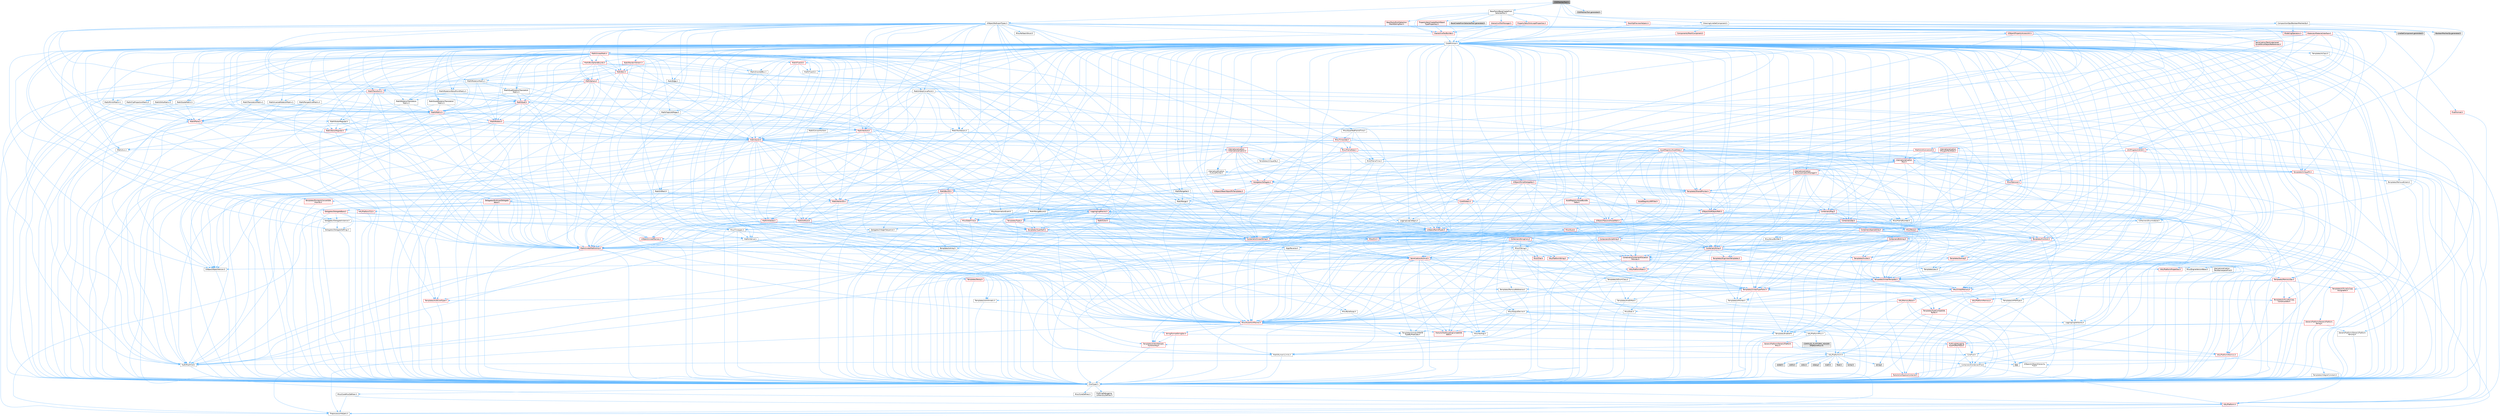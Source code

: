 digraph "CSGMeshesTool.h"
{
 // INTERACTIVE_SVG=YES
 // LATEX_PDF_SIZE
  bgcolor="transparent";
  edge [fontname=Helvetica,fontsize=10,labelfontname=Helvetica,labelfontsize=10];
  node [fontname=Helvetica,fontsize=10,shape=box,height=0.2,width=0.4];
  Node1 [id="Node000001",label="CSGMeshesTool.h",height=0.2,width=0.4,color="gray40", fillcolor="grey60", style="filled", fontcolor="black",tooltip=" "];
  Node1 -> Node2 [id="edge1_Node000001_Node000002",color="steelblue1",style="solid",tooltip=" "];
  Node2 [id="Node000002",label="CoreMinimal.h",height=0.2,width=0.4,color="grey40", fillcolor="white", style="filled",URL="$d7/d67/CoreMinimal_8h.html",tooltip=" "];
  Node2 -> Node3 [id="edge2_Node000002_Node000003",color="steelblue1",style="solid",tooltip=" "];
  Node3 [id="Node000003",label="CoreTypes.h",height=0.2,width=0.4,color="grey40", fillcolor="white", style="filled",URL="$dc/dec/CoreTypes_8h.html",tooltip=" "];
  Node3 -> Node4 [id="edge3_Node000003_Node000004",color="steelblue1",style="solid",tooltip=" "];
  Node4 [id="Node000004",label="HAL/Platform.h",height=0.2,width=0.4,color="red", fillcolor="#FFF0F0", style="filled",URL="$d9/dd0/Platform_8h.html",tooltip=" "];
  Node4 -> Node8 [id="edge4_Node000004_Node000008",color="steelblue1",style="solid",tooltip=" "];
  Node8 [id="Node000008",label="PreprocessorHelpers.h",height=0.2,width=0.4,color="grey40", fillcolor="white", style="filled",URL="$db/ddb/PreprocessorHelpers_8h.html",tooltip=" "];
  Node3 -> Node14 [id="edge5_Node000003_Node000014",color="steelblue1",style="solid",tooltip=" "];
  Node14 [id="Node000014",label="ProfilingDebugging\l/UMemoryDefines.h",height=0.2,width=0.4,color="grey40", fillcolor="white", style="filled",URL="$d2/da2/UMemoryDefines_8h.html",tooltip=" "];
  Node3 -> Node15 [id="edge6_Node000003_Node000015",color="steelblue1",style="solid",tooltip=" "];
  Node15 [id="Node000015",label="Misc/CoreMiscDefines.h",height=0.2,width=0.4,color="grey40", fillcolor="white", style="filled",URL="$da/d38/CoreMiscDefines_8h.html",tooltip=" "];
  Node15 -> Node4 [id="edge7_Node000015_Node000004",color="steelblue1",style="solid",tooltip=" "];
  Node15 -> Node8 [id="edge8_Node000015_Node000008",color="steelblue1",style="solid",tooltip=" "];
  Node3 -> Node16 [id="edge9_Node000003_Node000016",color="steelblue1",style="solid",tooltip=" "];
  Node16 [id="Node000016",label="Misc/CoreDefines.h",height=0.2,width=0.4,color="grey40", fillcolor="white", style="filled",URL="$d3/dd2/CoreDefines_8h.html",tooltip=" "];
  Node2 -> Node17 [id="edge10_Node000002_Node000017",color="steelblue1",style="solid",tooltip=" "];
  Node17 [id="Node000017",label="CoreFwd.h",height=0.2,width=0.4,color="grey40", fillcolor="white", style="filled",URL="$d1/d1e/CoreFwd_8h.html",tooltip=" "];
  Node17 -> Node3 [id="edge11_Node000017_Node000003",color="steelblue1",style="solid",tooltip=" "];
  Node17 -> Node18 [id="edge12_Node000017_Node000018",color="steelblue1",style="solid",tooltip=" "];
  Node18 [id="Node000018",label="Containers/ContainersFwd.h",height=0.2,width=0.4,color="grey40", fillcolor="white", style="filled",URL="$d4/d0a/ContainersFwd_8h.html",tooltip=" "];
  Node18 -> Node4 [id="edge13_Node000018_Node000004",color="steelblue1",style="solid",tooltip=" "];
  Node18 -> Node3 [id="edge14_Node000018_Node000003",color="steelblue1",style="solid",tooltip=" "];
  Node18 -> Node19 [id="edge15_Node000018_Node000019",color="steelblue1",style="solid",tooltip=" "];
  Node19 [id="Node000019",label="Traits/IsContiguousContainer.h",height=0.2,width=0.4,color="red", fillcolor="#FFF0F0", style="filled",URL="$d5/d3c/IsContiguousContainer_8h.html",tooltip=" "];
  Node19 -> Node3 [id="edge16_Node000019_Node000003",color="steelblue1",style="solid",tooltip=" "];
  Node17 -> Node22 [id="edge17_Node000017_Node000022",color="steelblue1",style="solid",tooltip=" "];
  Node22 [id="Node000022",label="Math/MathFwd.h",height=0.2,width=0.4,color="grey40", fillcolor="white", style="filled",URL="$d2/d10/MathFwd_8h.html",tooltip=" "];
  Node22 -> Node4 [id="edge18_Node000022_Node000004",color="steelblue1",style="solid",tooltip=" "];
  Node17 -> Node23 [id="edge19_Node000017_Node000023",color="steelblue1",style="solid",tooltip=" "];
  Node23 [id="Node000023",label="UObject/UObjectHierarchy\lFwd.h",height=0.2,width=0.4,color="grey40", fillcolor="white", style="filled",URL="$d3/d13/UObjectHierarchyFwd_8h.html",tooltip=" "];
  Node2 -> Node23 [id="edge20_Node000002_Node000023",color="steelblue1",style="solid",tooltip=" "];
  Node2 -> Node18 [id="edge21_Node000002_Node000018",color="steelblue1",style="solid",tooltip=" "];
  Node2 -> Node24 [id="edge22_Node000002_Node000024",color="steelblue1",style="solid",tooltip=" "];
  Node24 [id="Node000024",label="Misc/VarArgs.h",height=0.2,width=0.4,color="grey40", fillcolor="white", style="filled",URL="$d5/d6f/VarArgs_8h.html",tooltip=" "];
  Node24 -> Node3 [id="edge23_Node000024_Node000003",color="steelblue1",style="solid",tooltip=" "];
  Node2 -> Node25 [id="edge24_Node000002_Node000025",color="steelblue1",style="solid",tooltip=" "];
  Node25 [id="Node000025",label="Logging/LogVerbosity.h",height=0.2,width=0.4,color="grey40", fillcolor="white", style="filled",URL="$d2/d8f/LogVerbosity_8h.html",tooltip=" "];
  Node25 -> Node3 [id="edge25_Node000025_Node000003",color="steelblue1",style="solid",tooltip=" "];
  Node2 -> Node26 [id="edge26_Node000002_Node000026",color="steelblue1",style="solid",tooltip=" "];
  Node26 [id="Node000026",label="Misc/OutputDevice.h",height=0.2,width=0.4,color="grey40", fillcolor="white", style="filled",URL="$d7/d32/OutputDevice_8h.html",tooltip=" "];
  Node26 -> Node17 [id="edge27_Node000026_Node000017",color="steelblue1",style="solid",tooltip=" "];
  Node26 -> Node3 [id="edge28_Node000026_Node000003",color="steelblue1",style="solid",tooltip=" "];
  Node26 -> Node25 [id="edge29_Node000026_Node000025",color="steelblue1",style="solid",tooltip=" "];
  Node26 -> Node24 [id="edge30_Node000026_Node000024",color="steelblue1",style="solid",tooltip=" "];
  Node26 -> Node27 [id="edge31_Node000026_Node000027",color="steelblue1",style="solid",tooltip=" "];
  Node27 [id="Node000027",label="Templates/IsArrayOrRefOf\lTypeByPredicate.h",height=0.2,width=0.4,color="grey40", fillcolor="white", style="filled",URL="$d6/da1/IsArrayOrRefOfTypeByPredicate_8h.html",tooltip=" "];
  Node27 -> Node3 [id="edge32_Node000027_Node000003",color="steelblue1",style="solid",tooltip=" "];
  Node26 -> Node28 [id="edge33_Node000026_Node000028",color="steelblue1",style="solid",tooltip=" "];
  Node28 [id="Node000028",label="Templates/IsValidVariadic\lFunctionArg.h",height=0.2,width=0.4,color="red", fillcolor="#FFF0F0", style="filled",URL="$d0/dc8/IsValidVariadicFunctionArg_8h.html",tooltip=" "];
  Node28 -> Node3 [id="edge34_Node000028_Node000003",color="steelblue1",style="solid",tooltip=" "];
  Node26 -> Node30 [id="edge35_Node000026_Node000030",color="steelblue1",style="solid",tooltip=" "];
  Node30 [id="Node000030",label="Traits/IsCharEncodingCompatible\lWith.h",height=0.2,width=0.4,color="red", fillcolor="#FFF0F0", style="filled",URL="$df/dd1/IsCharEncodingCompatibleWith_8h.html",tooltip=" "];
  Node2 -> Node32 [id="edge36_Node000002_Node000032",color="steelblue1",style="solid",tooltip=" "];
  Node32 [id="Node000032",label="HAL/PlatformCrt.h",height=0.2,width=0.4,color="grey40", fillcolor="white", style="filled",URL="$d8/d75/PlatformCrt_8h.html",tooltip=" "];
  Node32 -> Node33 [id="edge37_Node000032_Node000033",color="steelblue1",style="solid",tooltip=" "];
  Node33 [id="Node000033",label="new",height=0.2,width=0.4,color="grey60", fillcolor="#E0E0E0", style="filled",tooltip=" "];
  Node32 -> Node34 [id="edge38_Node000032_Node000034",color="steelblue1",style="solid",tooltip=" "];
  Node34 [id="Node000034",label="wchar.h",height=0.2,width=0.4,color="grey60", fillcolor="#E0E0E0", style="filled",tooltip=" "];
  Node32 -> Node35 [id="edge39_Node000032_Node000035",color="steelblue1",style="solid",tooltip=" "];
  Node35 [id="Node000035",label="stddef.h",height=0.2,width=0.4,color="grey60", fillcolor="#E0E0E0", style="filled",tooltip=" "];
  Node32 -> Node36 [id="edge40_Node000032_Node000036",color="steelblue1",style="solid",tooltip=" "];
  Node36 [id="Node000036",label="stdlib.h",height=0.2,width=0.4,color="grey60", fillcolor="#E0E0E0", style="filled",tooltip=" "];
  Node32 -> Node37 [id="edge41_Node000032_Node000037",color="steelblue1",style="solid",tooltip=" "];
  Node37 [id="Node000037",label="stdio.h",height=0.2,width=0.4,color="grey60", fillcolor="#E0E0E0", style="filled",tooltip=" "];
  Node32 -> Node38 [id="edge42_Node000032_Node000038",color="steelblue1",style="solid",tooltip=" "];
  Node38 [id="Node000038",label="stdarg.h",height=0.2,width=0.4,color="grey60", fillcolor="#E0E0E0", style="filled",tooltip=" "];
  Node32 -> Node39 [id="edge43_Node000032_Node000039",color="steelblue1",style="solid",tooltip=" "];
  Node39 [id="Node000039",label="math.h",height=0.2,width=0.4,color="grey60", fillcolor="#E0E0E0", style="filled",tooltip=" "];
  Node32 -> Node40 [id="edge44_Node000032_Node000040",color="steelblue1",style="solid",tooltip=" "];
  Node40 [id="Node000040",label="float.h",height=0.2,width=0.4,color="grey60", fillcolor="#E0E0E0", style="filled",tooltip=" "];
  Node32 -> Node41 [id="edge45_Node000032_Node000041",color="steelblue1",style="solid",tooltip=" "];
  Node41 [id="Node000041",label="string.h",height=0.2,width=0.4,color="grey60", fillcolor="#E0E0E0", style="filled",tooltip=" "];
  Node2 -> Node42 [id="edge46_Node000002_Node000042",color="steelblue1",style="solid",tooltip=" "];
  Node42 [id="Node000042",label="HAL/PlatformMisc.h",height=0.2,width=0.4,color="grey40", fillcolor="white", style="filled",URL="$d0/df5/PlatformMisc_8h.html",tooltip=" "];
  Node42 -> Node3 [id="edge47_Node000042_Node000003",color="steelblue1",style="solid",tooltip=" "];
  Node42 -> Node43 [id="edge48_Node000042_Node000043",color="steelblue1",style="solid",tooltip=" "];
  Node43 [id="Node000043",label="GenericPlatform/GenericPlatform\lMisc.h",height=0.2,width=0.4,color="red", fillcolor="#FFF0F0", style="filled",URL="$db/d9a/GenericPlatformMisc_8h.html",tooltip=" "];
  Node43 -> Node17 [id="edge49_Node000043_Node000017",color="steelblue1",style="solid",tooltip=" "];
  Node43 -> Node3 [id="edge50_Node000043_Node000003",color="steelblue1",style="solid",tooltip=" "];
  Node43 -> Node32 [id="edge51_Node000043_Node000032",color="steelblue1",style="solid",tooltip=" "];
  Node43 -> Node47 [id="edge52_Node000043_Node000047",color="steelblue1",style="solid",tooltip=" "];
  Node47 [id="Node000047",label="Math/NumericLimits.h",height=0.2,width=0.4,color="grey40", fillcolor="white", style="filled",URL="$df/d1b/NumericLimits_8h.html",tooltip=" "];
  Node47 -> Node3 [id="edge53_Node000047_Node000003",color="steelblue1",style="solid",tooltip=" "];
  Node42 -> Node52 [id="edge54_Node000042_Node000052",color="steelblue1",style="solid",tooltip=" "];
  Node52 [id="Node000052",label="COMPILED_PLATFORM_HEADER\l(PlatformMisc.h)",height=0.2,width=0.4,color="grey60", fillcolor="#E0E0E0", style="filled",tooltip=" "];
  Node42 -> Node53 [id="edge55_Node000042_Node000053",color="steelblue1",style="solid",tooltip=" "];
  Node53 [id="Node000053",label="ProfilingDebugging\l/CpuProfilerTrace.h",height=0.2,width=0.4,color="red", fillcolor="#FFF0F0", style="filled",URL="$da/dcb/CpuProfilerTrace_8h.html",tooltip=" "];
  Node53 -> Node3 [id="edge56_Node000053_Node000003",color="steelblue1",style="solid",tooltip=" "];
  Node53 -> Node18 [id="edge57_Node000053_Node000018",color="steelblue1",style="solid",tooltip=" "];
  Node53 -> Node54 [id="edge58_Node000053_Node000054",color="steelblue1",style="solid",tooltip=" "];
  Node54 [id="Node000054",label="HAL/PlatformAtomics.h",height=0.2,width=0.4,color="red", fillcolor="#FFF0F0", style="filled",URL="$d3/d36/PlatformAtomics_8h.html",tooltip=" "];
  Node54 -> Node3 [id="edge59_Node000054_Node000003",color="steelblue1",style="solid",tooltip=" "];
  Node53 -> Node8 [id="edge60_Node000053_Node000008",color="steelblue1",style="solid",tooltip=" "];
  Node2 -> Node61 [id="edge61_Node000002_Node000061",color="steelblue1",style="solid",tooltip=" "];
  Node61 [id="Node000061",label="Misc/AssertionMacros.h",height=0.2,width=0.4,color="red", fillcolor="#FFF0F0", style="filled",URL="$d0/dfa/AssertionMacros_8h.html",tooltip=" "];
  Node61 -> Node3 [id="edge62_Node000061_Node000003",color="steelblue1",style="solid",tooltip=" "];
  Node61 -> Node4 [id="edge63_Node000061_Node000004",color="steelblue1",style="solid",tooltip=" "];
  Node61 -> Node42 [id="edge64_Node000061_Node000042",color="steelblue1",style="solid",tooltip=" "];
  Node61 -> Node8 [id="edge65_Node000061_Node000008",color="steelblue1",style="solid",tooltip=" "];
  Node61 -> Node62 [id="edge66_Node000061_Node000062",color="steelblue1",style="solid",tooltip=" "];
  Node62 [id="Node000062",label="Templates/EnableIf.h",height=0.2,width=0.4,color="grey40", fillcolor="white", style="filled",URL="$d7/d60/EnableIf_8h.html",tooltip=" "];
  Node62 -> Node3 [id="edge67_Node000062_Node000003",color="steelblue1",style="solid",tooltip=" "];
  Node61 -> Node27 [id="edge68_Node000061_Node000027",color="steelblue1",style="solid",tooltip=" "];
  Node61 -> Node28 [id="edge69_Node000061_Node000028",color="steelblue1",style="solid",tooltip=" "];
  Node61 -> Node30 [id="edge70_Node000061_Node000030",color="steelblue1",style="solid",tooltip=" "];
  Node61 -> Node24 [id="edge71_Node000061_Node000024",color="steelblue1",style="solid",tooltip=" "];
  Node61 -> Node63 [id="edge72_Node000061_Node000063",color="steelblue1",style="solid",tooltip=" "];
  Node63 [id="Node000063",label="String/FormatStringSan.h",height=0.2,width=0.4,color="red", fillcolor="#FFF0F0", style="filled",URL="$d3/d8b/FormatStringSan_8h.html",tooltip=" "];
  Node63 -> Node3 [id="edge73_Node000063_Node000003",color="steelblue1",style="solid",tooltip=" "];
  Node63 -> Node28 [id="edge74_Node000063_Node000028",color="steelblue1",style="solid",tooltip=" "];
  Node63 -> Node18 [id="edge75_Node000063_Node000018",color="steelblue1",style="solid",tooltip=" "];
  Node2 -> Node70 [id="edge76_Node000002_Node000070",color="steelblue1",style="solid",tooltip=" "];
  Node70 [id="Node000070",label="Templates/IsPointer.h",height=0.2,width=0.4,color="grey40", fillcolor="white", style="filled",URL="$d7/d05/IsPointer_8h.html",tooltip=" "];
  Node70 -> Node3 [id="edge77_Node000070_Node000003",color="steelblue1",style="solid",tooltip=" "];
  Node2 -> Node71 [id="edge78_Node000002_Node000071",color="steelblue1",style="solid",tooltip=" "];
  Node71 [id="Node000071",label="HAL/PlatformMemory.h",height=0.2,width=0.4,color="red", fillcolor="#FFF0F0", style="filled",URL="$de/d68/PlatformMemory_8h.html",tooltip=" "];
  Node71 -> Node3 [id="edge79_Node000071_Node000003",color="steelblue1",style="solid",tooltip=" "];
  Node2 -> Node54 [id="edge80_Node000002_Node000054",color="steelblue1",style="solid",tooltip=" "];
  Node2 -> Node76 [id="edge81_Node000002_Node000076",color="steelblue1",style="solid",tooltip=" "];
  Node76 [id="Node000076",label="Misc/Exec.h",height=0.2,width=0.4,color="grey40", fillcolor="white", style="filled",URL="$de/ddb/Exec_8h.html",tooltip=" "];
  Node76 -> Node3 [id="edge82_Node000076_Node000003",color="steelblue1",style="solid",tooltip=" "];
  Node76 -> Node61 [id="edge83_Node000076_Node000061",color="steelblue1",style="solid",tooltip=" "];
  Node2 -> Node77 [id="edge84_Node000002_Node000077",color="steelblue1",style="solid",tooltip=" "];
  Node77 [id="Node000077",label="HAL/MemoryBase.h",height=0.2,width=0.4,color="red", fillcolor="#FFF0F0", style="filled",URL="$d6/d9f/MemoryBase_8h.html",tooltip=" "];
  Node77 -> Node3 [id="edge85_Node000077_Node000003",color="steelblue1",style="solid",tooltip=" "];
  Node77 -> Node54 [id="edge86_Node000077_Node000054",color="steelblue1",style="solid",tooltip=" "];
  Node77 -> Node32 [id="edge87_Node000077_Node000032",color="steelblue1",style="solid",tooltip=" "];
  Node77 -> Node76 [id="edge88_Node000077_Node000076",color="steelblue1",style="solid",tooltip=" "];
  Node77 -> Node26 [id="edge89_Node000077_Node000026",color="steelblue1",style="solid",tooltip=" "];
  Node2 -> Node87 [id="edge90_Node000002_Node000087",color="steelblue1",style="solid",tooltip=" "];
  Node87 [id="Node000087",label="HAL/UnrealMemory.h",height=0.2,width=0.4,color="red", fillcolor="#FFF0F0", style="filled",URL="$d9/d96/UnrealMemory_8h.html",tooltip=" "];
  Node87 -> Node3 [id="edge91_Node000087_Node000003",color="steelblue1",style="solid",tooltip=" "];
  Node87 -> Node77 [id="edge92_Node000087_Node000077",color="steelblue1",style="solid",tooltip=" "];
  Node87 -> Node71 [id="edge93_Node000087_Node000071",color="steelblue1",style="solid",tooltip=" "];
  Node87 -> Node70 [id="edge94_Node000087_Node000070",color="steelblue1",style="solid",tooltip=" "];
  Node2 -> Node89 [id="edge95_Node000002_Node000089",color="steelblue1",style="solid",tooltip=" "];
  Node89 [id="Node000089",label="Templates/IsArithmetic.h",height=0.2,width=0.4,color="grey40", fillcolor="white", style="filled",URL="$d2/d5d/IsArithmetic_8h.html",tooltip=" "];
  Node89 -> Node3 [id="edge96_Node000089_Node000003",color="steelblue1",style="solid",tooltip=" "];
  Node2 -> Node83 [id="edge97_Node000002_Node000083",color="steelblue1",style="solid",tooltip=" "];
  Node83 [id="Node000083",label="Templates/AndOrNot.h",height=0.2,width=0.4,color="grey40", fillcolor="white", style="filled",URL="$db/d0a/AndOrNot_8h.html",tooltip=" "];
  Node83 -> Node3 [id="edge98_Node000083_Node000003",color="steelblue1",style="solid",tooltip=" "];
  Node2 -> Node90 [id="edge99_Node000002_Node000090",color="steelblue1",style="solid",tooltip=" "];
  Node90 [id="Node000090",label="Templates/IsPODType.h",height=0.2,width=0.4,color="grey40", fillcolor="white", style="filled",URL="$d7/db1/IsPODType_8h.html",tooltip=" "];
  Node90 -> Node3 [id="edge100_Node000090_Node000003",color="steelblue1",style="solid",tooltip=" "];
  Node2 -> Node91 [id="edge101_Node000002_Node000091",color="steelblue1",style="solid",tooltip=" "];
  Node91 [id="Node000091",label="Templates/IsUECoreType.h",height=0.2,width=0.4,color="red", fillcolor="#FFF0F0", style="filled",URL="$d1/db8/IsUECoreType_8h.html",tooltip=" "];
  Node91 -> Node3 [id="edge102_Node000091_Node000003",color="steelblue1",style="solid",tooltip=" "];
  Node2 -> Node84 [id="edge103_Node000002_Node000084",color="steelblue1",style="solid",tooltip=" "];
  Node84 [id="Node000084",label="Templates/IsTriviallyCopy\lConstructible.h",height=0.2,width=0.4,color="red", fillcolor="#FFF0F0", style="filled",URL="$d3/d78/IsTriviallyCopyConstructible_8h.html",tooltip=" "];
  Node84 -> Node3 [id="edge104_Node000084_Node000003",color="steelblue1",style="solid",tooltip=" "];
  Node2 -> Node92 [id="edge105_Node000002_Node000092",color="steelblue1",style="solid",tooltip=" "];
  Node92 [id="Node000092",label="Templates/UnrealTypeTraits.h",height=0.2,width=0.4,color="red", fillcolor="#FFF0F0", style="filled",URL="$d2/d2d/UnrealTypeTraits_8h.html",tooltip=" "];
  Node92 -> Node3 [id="edge106_Node000092_Node000003",color="steelblue1",style="solid",tooltip=" "];
  Node92 -> Node70 [id="edge107_Node000092_Node000070",color="steelblue1",style="solid",tooltip=" "];
  Node92 -> Node61 [id="edge108_Node000092_Node000061",color="steelblue1",style="solid",tooltip=" "];
  Node92 -> Node83 [id="edge109_Node000092_Node000083",color="steelblue1",style="solid",tooltip=" "];
  Node92 -> Node62 [id="edge110_Node000092_Node000062",color="steelblue1",style="solid",tooltip=" "];
  Node92 -> Node89 [id="edge111_Node000092_Node000089",color="steelblue1",style="solid",tooltip=" "];
  Node92 -> Node90 [id="edge112_Node000092_Node000090",color="steelblue1",style="solid",tooltip=" "];
  Node92 -> Node91 [id="edge113_Node000092_Node000091",color="steelblue1",style="solid",tooltip=" "];
  Node92 -> Node84 [id="edge114_Node000092_Node000084",color="steelblue1",style="solid",tooltip=" "];
  Node2 -> Node62 [id="edge115_Node000002_Node000062",color="steelblue1",style="solid",tooltip=" "];
  Node2 -> Node94 [id="edge116_Node000002_Node000094",color="steelblue1",style="solid",tooltip=" "];
  Node94 [id="Node000094",label="Templates/RemoveReference.h",height=0.2,width=0.4,color="grey40", fillcolor="white", style="filled",URL="$da/dbe/RemoveReference_8h.html",tooltip=" "];
  Node94 -> Node3 [id="edge117_Node000094_Node000003",color="steelblue1",style="solid",tooltip=" "];
  Node2 -> Node95 [id="edge118_Node000002_Node000095",color="steelblue1",style="solid",tooltip=" "];
  Node95 [id="Node000095",label="Templates/IntegralConstant.h",height=0.2,width=0.4,color="grey40", fillcolor="white", style="filled",URL="$db/d1b/IntegralConstant_8h.html",tooltip=" "];
  Node95 -> Node3 [id="edge119_Node000095_Node000003",color="steelblue1",style="solid",tooltip=" "];
  Node2 -> Node96 [id="edge120_Node000002_Node000096",color="steelblue1",style="solid",tooltip=" "];
  Node96 [id="Node000096",label="Templates/IsClass.h",height=0.2,width=0.4,color="grey40", fillcolor="white", style="filled",URL="$db/dcb/IsClass_8h.html",tooltip=" "];
  Node96 -> Node3 [id="edge121_Node000096_Node000003",color="steelblue1",style="solid",tooltip=" "];
  Node2 -> Node97 [id="edge122_Node000002_Node000097",color="steelblue1",style="solid",tooltip=" "];
  Node97 [id="Node000097",label="Templates/TypeCompatible\lBytes.h",height=0.2,width=0.4,color="red", fillcolor="#FFF0F0", style="filled",URL="$df/d0a/TypeCompatibleBytes_8h.html",tooltip=" "];
  Node97 -> Node3 [id="edge123_Node000097_Node000003",color="steelblue1",style="solid",tooltip=" "];
  Node97 -> Node41 [id="edge124_Node000097_Node000041",color="steelblue1",style="solid",tooltip=" "];
  Node97 -> Node33 [id="edge125_Node000097_Node000033",color="steelblue1",style="solid",tooltip=" "];
  Node2 -> Node19 [id="edge126_Node000002_Node000019",color="steelblue1",style="solid",tooltip=" "];
  Node2 -> Node98 [id="edge127_Node000002_Node000098",color="steelblue1",style="solid",tooltip=" "];
  Node98 [id="Node000098",label="Templates/UnrealTemplate.h",height=0.2,width=0.4,color="red", fillcolor="#FFF0F0", style="filled",URL="$d4/d24/UnrealTemplate_8h.html",tooltip=" "];
  Node98 -> Node3 [id="edge128_Node000098_Node000003",color="steelblue1",style="solid",tooltip=" "];
  Node98 -> Node70 [id="edge129_Node000098_Node000070",color="steelblue1",style="solid",tooltip=" "];
  Node98 -> Node87 [id="edge130_Node000098_Node000087",color="steelblue1",style="solid",tooltip=" "];
  Node98 -> Node92 [id="edge131_Node000098_Node000092",color="steelblue1",style="solid",tooltip=" "];
  Node98 -> Node94 [id="edge132_Node000098_Node000094",color="steelblue1",style="solid",tooltip=" "];
  Node98 -> Node97 [id="edge133_Node000098_Node000097",color="steelblue1",style="solid",tooltip=" "];
  Node98 -> Node19 [id="edge134_Node000098_Node000019",color="steelblue1",style="solid",tooltip=" "];
  Node2 -> Node47 [id="edge135_Node000002_Node000047",color="steelblue1",style="solid",tooltip=" "];
  Node2 -> Node102 [id="edge136_Node000002_Node000102",color="steelblue1",style="solid",tooltip=" "];
  Node102 [id="Node000102",label="HAL/PlatformMath.h",height=0.2,width=0.4,color="red", fillcolor="#FFF0F0", style="filled",URL="$dc/d53/PlatformMath_8h.html",tooltip=" "];
  Node102 -> Node3 [id="edge137_Node000102_Node000003",color="steelblue1",style="solid",tooltip=" "];
  Node2 -> Node85 [id="edge138_Node000002_Node000085",color="steelblue1",style="solid",tooltip=" "];
  Node85 [id="Node000085",label="Templates/IsTriviallyCopy\lAssignable.h",height=0.2,width=0.4,color="red", fillcolor="#FFF0F0", style="filled",URL="$d2/df2/IsTriviallyCopyAssignable_8h.html",tooltip=" "];
  Node85 -> Node3 [id="edge139_Node000085_Node000003",color="steelblue1",style="solid",tooltip=" "];
  Node2 -> Node110 [id="edge140_Node000002_Node000110",color="steelblue1",style="solid",tooltip=" "];
  Node110 [id="Node000110",label="Templates/MemoryOps.h",height=0.2,width=0.4,color="red", fillcolor="#FFF0F0", style="filled",URL="$db/dea/MemoryOps_8h.html",tooltip=" "];
  Node110 -> Node3 [id="edge141_Node000110_Node000003",color="steelblue1",style="solid",tooltip=" "];
  Node110 -> Node87 [id="edge142_Node000110_Node000087",color="steelblue1",style="solid",tooltip=" "];
  Node110 -> Node85 [id="edge143_Node000110_Node000085",color="steelblue1",style="solid",tooltip=" "];
  Node110 -> Node84 [id="edge144_Node000110_Node000084",color="steelblue1",style="solid",tooltip=" "];
  Node110 -> Node92 [id="edge145_Node000110_Node000092",color="steelblue1",style="solid",tooltip=" "];
  Node110 -> Node33 [id="edge146_Node000110_Node000033",color="steelblue1",style="solid",tooltip=" "];
  Node2 -> Node111 [id="edge147_Node000002_Node000111",color="steelblue1",style="solid",tooltip=" "];
  Node111 [id="Node000111",label="Containers/ContainerAllocation\lPolicies.h",height=0.2,width=0.4,color="red", fillcolor="#FFF0F0", style="filled",URL="$d7/dff/ContainerAllocationPolicies_8h.html",tooltip=" "];
  Node111 -> Node3 [id="edge148_Node000111_Node000003",color="steelblue1",style="solid",tooltip=" "];
  Node111 -> Node111 [id="edge149_Node000111_Node000111",color="steelblue1",style="solid",tooltip=" "];
  Node111 -> Node102 [id="edge150_Node000111_Node000102",color="steelblue1",style="solid",tooltip=" "];
  Node111 -> Node87 [id="edge151_Node000111_Node000087",color="steelblue1",style="solid",tooltip=" "];
  Node111 -> Node47 [id="edge152_Node000111_Node000047",color="steelblue1",style="solid",tooltip=" "];
  Node111 -> Node61 [id="edge153_Node000111_Node000061",color="steelblue1",style="solid",tooltip=" "];
  Node111 -> Node110 [id="edge154_Node000111_Node000110",color="steelblue1",style="solid",tooltip=" "];
  Node111 -> Node97 [id="edge155_Node000111_Node000097",color="steelblue1",style="solid",tooltip=" "];
  Node2 -> Node114 [id="edge156_Node000002_Node000114",color="steelblue1",style="solid",tooltip=" "];
  Node114 [id="Node000114",label="Templates/IsEnumClass.h",height=0.2,width=0.4,color="grey40", fillcolor="white", style="filled",URL="$d7/d15/IsEnumClass_8h.html",tooltip=" "];
  Node114 -> Node3 [id="edge157_Node000114_Node000003",color="steelblue1",style="solid",tooltip=" "];
  Node114 -> Node83 [id="edge158_Node000114_Node000083",color="steelblue1",style="solid",tooltip=" "];
  Node2 -> Node115 [id="edge159_Node000002_Node000115",color="steelblue1",style="solid",tooltip=" "];
  Node115 [id="Node000115",label="HAL/PlatformProperties.h",height=0.2,width=0.4,color="red", fillcolor="#FFF0F0", style="filled",URL="$d9/db0/PlatformProperties_8h.html",tooltip=" "];
  Node115 -> Node3 [id="edge160_Node000115_Node000003",color="steelblue1",style="solid",tooltip=" "];
  Node2 -> Node118 [id="edge161_Node000002_Node000118",color="steelblue1",style="solid",tooltip=" "];
  Node118 [id="Node000118",label="Misc/EngineVersionBase.h",height=0.2,width=0.4,color="grey40", fillcolor="white", style="filled",URL="$d5/d2b/EngineVersionBase_8h.html",tooltip=" "];
  Node118 -> Node3 [id="edge162_Node000118_Node000003",color="steelblue1",style="solid",tooltip=" "];
  Node2 -> Node119 [id="edge163_Node000002_Node000119",color="steelblue1",style="solid",tooltip=" "];
  Node119 [id="Node000119",label="Internationalization\l/TextNamespaceFwd.h",height=0.2,width=0.4,color="grey40", fillcolor="white", style="filled",URL="$d8/d97/TextNamespaceFwd_8h.html",tooltip=" "];
  Node119 -> Node3 [id="edge164_Node000119_Node000003",color="steelblue1",style="solid",tooltip=" "];
  Node2 -> Node120 [id="edge165_Node000002_Node000120",color="steelblue1",style="solid",tooltip=" "];
  Node120 [id="Node000120",label="Serialization/Archive.h",height=0.2,width=0.4,color="red", fillcolor="#FFF0F0", style="filled",URL="$d7/d3b/Archive_8h.html",tooltip=" "];
  Node120 -> Node17 [id="edge166_Node000120_Node000017",color="steelblue1",style="solid",tooltip=" "];
  Node120 -> Node3 [id="edge167_Node000120_Node000003",color="steelblue1",style="solid",tooltip=" "];
  Node120 -> Node115 [id="edge168_Node000120_Node000115",color="steelblue1",style="solid",tooltip=" "];
  Node120 -> Node119 [id="edge169_Node000120_Node000119",color="steelblue1",style="solid",tooltip=" "];
  Node120 -> Node22 [id="edge170_Node000120_Node000022",color="steelblue1",style="solid",tooltip=" "];
  Node120 -> Node61 [id="edge171_Node000120_Node000061",color="steelblue1",style="solid",tooltip=" "];
  Node120 -> Node118 [id="edge172_Node000120_Node000118",color="steelblue1",style="solid",tooltip=" "];
  Node120 -> Node24 [id="edge173_Node000120_Node000024",color="steelblue1",style="solid",tooltip=" "];
  Node120 -> Node62 [id="edge174_Node000120_Node000062",color="steelblue1",style="solid",tooltip=" "];
  Node120 -> Node27 [id="edge175_Node000120_Node000027",color="steelblue1",style="solid",tooltip=" "];
  Node120 -> Node114 [id="edge176_Node000120_Node000114",color="steelblue1",style="solid",tooltip=" "];
  Node120 -> Node28 [id="edge177_Node000120_Node000028",color="steelblue1",style="solid",tooltip=" "];
  Node120 -> Node98 [id="edge178_Node000120_Node000098",color="steelblue1",style="solid",tooltip=" "];
  Node120 -> Node30 [id="edge179_Node000120_Node000030",color="steelblue1",style="solid",tooltip=" "];
  Node120 -> Node123 [id="edge180_Node000120_Node000123",color="steelblue1",style="solid",tooltip=" "];
  Node123 [id="Node000123",label="UObject/ObjectVersion.h",height=0.2,width=0.4,color="grey40", fillcolor="white", style="filled",URL="$da/d63/ObjectVersion_8h.html",tooltip=" "];
  Node123 -> Node3 [id="edge181_Node000123_Node000003",color="steelblue1",style="solid",tooltip=" "];
  Node2 -> Node124 [id="edge182_Node000002_Node000124",color="steelblue1",style="solid",tooltip=" "];
  Node124 [id="Node000124",label="Templates/Less.h",height=0.2,width=0.4,color="grey40", fillcolor="white", style="filled",URL="$de/dc8/Less_8h.html",tooltip=" "];
  Node124 -> Node3 [id="edge183_Node000124_Node000003",color="steelblue1",style="solid",tooltip=" "];
  Node124 -> Node98 [id="edge184_Node000124_Node000098",color="steelblue1",style="solid",tooltip=" "];
  Node2 -> Node125 [id="edge185_Node000002_Node000125",color="steelblue1",style="solid",tooltip=" "];
  Node125 [id="Node000125",label="Templates/Sorting.h",height=0.2,width=0.4,color="red", fillcolor="#FFF0F0", style="filled",URL="$d3/d9e/Sorting_8h.html",tooltip=" "];
  Node125 -> Node3 [id="edge186_Node000125_Node000003",color="steelblue1",style="solid",tooltip=" "];
  Node125 -> Node102 [id="edge187_Node000125_Node000102",color="steelblue1",style="solid",tooltip=" "];
  Node125 -> Node124 [id="edge188_Node000125_Node000124",color="steelblue1",style="solid",tooltip=" "];
  Node2 -> Node136 [id="edge189_Node000002_Node000136",color="steelblue1",style="solid",tooltip=" "];
  Node136 [id="Node000136",label="Misc/Char.h",height=0.2,width=0.4,color="red", fillcolor="#FFF0F0", style="filled",URL="$d0/d58/Char_8h.html",tooltip=" "];
  Node136 -> Node3 [id="edge190_Node000136_Node000003",color="steelblue1",style="solid",tooltip=" "];
  Node2 -> Node139 [id="edge191_Node000002_Node000139",color="steelblue1",style="solid",tooltip=" "];
  Node139 [id="Node000139",label="GenericPlatform/GenericPlatform\lStricmp.h",height=0.2,width=0.4,color="grey40", fillcolor="white", style="filled",URL="$d2/d86/GenericPlatformStricmp_8h.html",tooltip=" "];
  Node139 -> Node3 [id="edge192_Node000139_Node000003",color="steelblue1",style="solid",tooltip=" "];
  Node2 -> Node140 [id="edge193_Node000002_Node000140",color="steelblue1",style="solid",tooltip=" "];
  Node140 [id="Node000140",label="GenericPlatform/GenericPlatform\lString.h",height=0.2,width=0.4,color="red", fillcolor="#FFF0F0", style="filled",URL="$dd/d20/GenericPlatformString_8h.html",tooltip=" "];
  Node140 -> Node3 [id="edge194_Node000140_Node000003",color="steelblue1",style="solid",tooltip=" "];
  Node140 -> Node139 [id="edge195_Node000140_Node000139",color="steelblue1",style="solid",tooltip=" "];
  Node140 -> Node62 [id="edge196_Node000140_Node000062",color="steelblue1",style="solid",tooltip=" "];
  Node140 -> Node30 [id="edge197_Node000140_Node000030",color="steelblue1",style="solid",tooltip=" "];
  Node2 -> Node73 [id="edge198_Node000002_Node000073",color="steelblue1",style="solid",tooltip=" "];
  Node73 [id="Node000073",label="HAL/PlatformString.h",height=0.2,width=0.4,color="red", fillcolor="#FFF0F0", style="filled",URL="$db/db5/PlatformString_8h.html",tooltip=" "];
  Node73 -> Node3 [id="edge199_Node000073_Node000003",color="steelblue1",style="solid",tooltip=" "];
  Node2 -> Node143 [id="edge200_Node000002_Node000143",color="steelblue1",style="solid",tooltip=" "];
  Node143 [id="Node000143",label="Misc/CString.h",height=0.2,width=0.4,color="grey40", fillcolor="white", style="filled",URL="$d2/d49/CString_8h.html",tooltip=" "];
  Node143 -> Node3 [id="edge201_Node000143_Node000003",color="steelblue1",style="solid",tooltip=" "];
  Node143 -> Node32 [id="edge202_Node000143_Node000032",color="steelblue1",style="solid",tooltip=" "];
  Node143 -> Node73 [id="edge203_Node000143_Node000073",color="steelblue1",style="solid",tooltip=" "];
  Node143 -> Node61 [id="edge204_Node000143_Node000061",color="steelblue1",style="solid",tooltip=" "];
  Node143 -> Node136 [id="edge205_Node000143_Node000136",color="steelblue1",style="solid",tooltip=" "];
  Node143 -> Node24 [id="edge206_Node000143_Node000024",color="steelblue1",style="solid",tooltip=" "];
  Node143 -> Node27 [id="edge207_Node000143_Node000027",color="steelblue1",style="solid",tooltip=" "];
  Node143 -> Node28 [id="edge208_Node000143_Node000028",color="steelblue1",style="solid",tooltip=" "];
  Node143 -> Node30 [id="edge209_Node000143_Node000030",color="steelblue1",style="solid",tooltip=" "];
  Node2 -> Node144 [id="edge210_Node000002_Node000144",color="steelblue1",style="solid",tooltip=" "];
  Node144 [id="Node000144",label="Misc/Crc.h",height=0.2,width=0.4,color="red", fillcolor="#FFF0F0", style="filled",URL="$d4/dd2/Crc_8h.html",tooltip=" "];
  Node144 -> Node3 [id="edge211_Node000144_Node000003",color="steelblue1",style="solid",tooltip=" "];
  Node144 -> Node73 [id="edge212_Node000144_Node000073",color="steelblue1",style="solid",tooltip=" "];
  Node144 -> Node61 [id="edge213_Node000144_Node000061",color="steelblue1",style="solid",tooltip=" "];
  Node144 -> Node143 [id="edge214_Node000144_Node000143",color="steelblue1",style="solid",tooltip=" "];
  Node144 -> Node136 [id="edge215_Node000144_Node000136",color="steelblue1",style="solid",tooltip=" "];
  Node144 -> Node92 [id="edge216_Node000144_Node000092",color="steelblue1",style="solid",tooltip=" "];
  Node2 -> Node135 [id="edge217_Node000002_Node000135",color="steelblue1",style="solid",tooltip=" "];
  Node135 [id="Node000135",label="Math/UnrealMathUtility.h",height=0.2,width=0.4,color="red", fillcolor="#FFF0F0", style="filled",URL="$db/db8/UnrealMathUtility_8h.html",tooltip=" "];
  Node135 -> Node3 [id="edge218_Node000135_Node000003",color="steelblue1",style="solid",tooltip=" "];
  Node135 -> Node61 [id="edge219_Node000135_Node000061",color="steelblue1",style="solid",tooltip=" "];
  Node135 -> Node102 [id="edge220_Node000135_Node000102",color="steelblue1",style="solid",tooltip=" "];
  Node135 -> Node22 [id="edge221_Node000135_Node000022",color="steelblue1",style="solid",tooltip=" "];
  Node2 -> Node145 [id="edge222_Node000002_Node000145",color="steelblue1",style="solid",tooltip=" "];
  Node145 [id="Node000145",label="Containers/UnrealString.h",height=0.2,width=0.4,color="red", fillcolor="#FFF0F0", style="filled",URL="$d5/dba/UnrealString_8h.html",tooltip=" "];
  Node2 -> Node149 [id="edge223_Node000002_Node000149",color="steelblue1",style="solid",tooltip=" "];
  Node149 [id="Node000149",label="Containers/Array.h",height=0.2,width=0.4,color="red", fillcolor="#FFF0F0", style="filled",URL="$df/dd0/Array_8h.html",tooltip=" "];
  Node149 -> Node3 [id="edge224_Node000149_Node000003",color="steelblue1",style="solid",tooltip=" "];
  Node149 -> Node61 [id="edge225_Node000149_Node000061",color="steelblue1",style="solid",tooltip=" "];
  Node149 -> Node87 [id="edge226_Node000149_Node000087",color="steelblue1",style="solid",tooltip=" "];
  Node149 -> Node92 [id="edge227_Node000149_Node000092",color="steelblue1",style="solid",tooltip=" "];
  Node149 -> Node98 [id="edge228_Node000149_Node000098",color="steelblue1",style="solid",tooltip=" "];
  Node149 -> Node111 [id="edge229_Node000149_Node000111",color="steelblue1",style="solid",tooltip=" "];
  Node149 -> Node120 [id="edge230_Node000149_Node000120",color="steelblue1",style="solid",tooltip=" "];
  Node149 -> Node128 [id="edge231_Node000149_Node000128",color="steelblue1",style="solid",tooltip=" "];
  Node128 [id="Node000128",label="Templates/Invoke.h",height=0.2,width=0.4,color="red", fillcolor="#FFF0F0", style="filled",URL="$d7/deb/Invoke_8h.html",tooltip=" "];
  Node128 -> Node3 [id="edge232_Node000128_Node000003",color="steelblue1",style="solid",tooltip=" "];
  Node128 -> Node98 [id="edge233_Node000128_Node000098",color="steelblue1",style="solid",tooltip=" "];
  Node149 -> Node124 [id="edge234_Node000149_Node000124",color="steelblue1",style="solid",tooltip=" "];
  Node149 -> Node125 [id="edge235_Node000149_Node000125",color="steelblue1",style="solid",tooltip=" "];
  Node149 -> Node172 [id="edge236_Node000149_Node000172",color="steelblue1",style="solid",tooltip=" "];
  Node172 [id="Node000172",label="Templates/AlignmentTemplates.h",height=0.2,width=0.4,color="red", fillcolor="#FFF0F0", style="filled",URL="$dd/d32/AlignmentTemplates_8h.html",tooltip=" "];
  Node172 -> Node3 [id="edge237_Node000172_Node000003",color="steelblue1",style="solid",tooltip=" "];
  Node172 -> Node70 [id="edge238_Node000172_Node000070",color="steelblue1",style="solid",tooltip=" "];
  Node2 -> Node173 [id="edge239_Node000002_Node000173",color="steelblue1",style="solid",tooltip=" "];
  Node173 [id="Node000173",label="Misc/FrameNumber.h",height=0.2,width=0.4,color="grey40", fillcolor="white", style="filled",URL="$dd/dbd/FrameNumber_8h.html",tooltip=" "];
  Node173 -> Node3 [id="edge240_Node000173_Node000003",color="steelblue1",style="solid",tooltip=" "];
  Node173 -> Node47 [id="edge241_Node000173_Node000047",color="steelblue1",style="solid",tooltip=" "];
  Node173 -> Node135 [id="edge242_Node000173_Node000135",color="steelblue1",style="solid",tooltip=" "];
  Node173 -> Node62 [id="edge243_Node000173_Node000062",color="steelblue1",style="solid",tooltip=" "];
  Node173 -> Node92 [id="edge244_Node000173_Node000092",color="steelblue1",style="solid",tooltip=" "];
  Node2 -> Node174 [id="edge245_Node000002_Node000174",color="steelblue1",style="solid",tooltip=" "];
  Node174 [id="Node000174",label="Misc/Timespan.h",height=0.2,width=0.4,color="grey40", fillcolor="white", style="filled",URL="$da/dd9/Timespan_8h.html",tooltip=" "];
  Node174 -> Node3 [id="edge246_Node000174_Node000003",color="steelblue1",style="solid",tooltip=" "];
  Node174 -> Node175 [id="edge247_Node000174_Node000175",color="steelblue1",style="solid",tooltip=" "];
  Node175 [id="Node000175",label="Math/Interval.h",height=0.2,width=0.4,color="grey40", fillcolor="white", style="filled",URL="$d1/d55/Interval_8h.html",tooltip=" "];
  Node175 -> Node3 [id="edge248_Node000175_Node000003",color="steelblue1",style="solid",tooltip=" "];
  Node175 -> Node89 [id="edge249_Node000175_Node000089",color="steelblue1",style="solid",tooltip=" "];
  Node175 -> Node92 [id="edge250_Node000175_Node000092",color="steelblue1",style="solid",tooltip=" "];
  Node175 -> Node47 [id="edge251_Node000175_Node000047",color="steelblue1",style="solid",tooltip=" "];
  Node175 -> Node135 [id="edge252_Node000175_Node000135",color="steelblue1",style="solid",tooltip=" "];
  Node174 -> Node135 [id="edge253_Node000174_Node000135",color="steelblue1",style="solid",tooltip=" "];
  Node174 -> Node61 [id="edge254_Node000174_Node000061",color="steelblue1",style="solid",tooltip=" "];
  Node2 -> Node176 [id="edge255_Node000002_Node000176",color="steelblue1",style="solid",tooltip=" "];
  Node176 [id="Node000176",label="Containers/StringConv.h",height=0.2,width=0.4,color="red", fillcolor="#FFF0F0", style="filled",URL="$d3/ddf/StringConv_8h.html",tooltip=" "];
  Node176 -> Node3 [id="edge256_Node000176_Node000003",color="steelblue1",style="solid",tooltip=" "];
  Node176 -> Node61 [id="edge257_Node000176_Node000061",color="steelblue1",style="solid",tooltip=" "];
  Node176 -> Node111 [id="edge258_Node000176_Node000111",color="steelblue1",style="solid",tooltip=" "];
  Node176 -> Node149 [id="edge259_Node000176_Node000149",color="steelblue1",style="solid",tooltip=" "];
  Node176 -> Node143 [id="edge260_Node000176_Node000143",color="steelblue1",style="solid",tooltip=" "];
  Node176 -> Node177 [id="edge261_Node000176_Node000177",color="steelblue1",style="solid",tooltip=" "];
  Node177 [id="Node000177",label="Templates/IsArray.h",height=0.2,width=0.4,color="grey40", fillcolor="white", style="filled",URL="$d8/d8d/IsArray_8h.html",tooltip=" "];
  Node177 -> Node3 [id="edge262_Node000177_Node000003",color="steelblue1",style="solid",tooltip=" "];
  Node176 -> Node98 [id="edge263_Node000176_Node000098",color="steelblue1",style="solid",tooltip=" "];
  Node176 -> Node92 [id="edge264_Node000176_Node000092",color="steelblue1",style="solid",tooltip=" "];
  Node176 -> Node30 [id="edge265_Node000176_Node000030",color="steelblue1",style="solid",tooltip=" "];
  Node176 -> Node19 [id="edge266_Node000176_Node000019",color="steelblue1",style="solid",tooltip=" "];
  Node2 -> Node178 [id="edge267_Node000002_Node000178",color="steelblue1",style="solid",tooltip=" "];
  Node178 [id="Node000178",label="UObject/UnrealNames.h",height=0.2,width=0.4,color="red", fillcolor="#FFF0F0", style="filled",URL="$d8/db1/UnrealNames_8h.html",tooltip=" "];
  Node178 -> Node3 [id="edge268_Node000178_Node000003",color="steelblue1",style="solid",tooltip=" "];
  Node2 -> Node180 [id="edge269_Node000002_Node000180",color="steelblue1",style="solid",tooltip=" "];
  Node180 [id="Node000180",label="UObject/NameTypes.h",height=0.2,width=0.4,color="red", fillcolor="#FFF0F0", style="filled",URL="$d6/d35/NameTypes_8h.html",tooltip=" "];
  Node180 -> Node3 [id="edge270_Node000180_Node000003",color="steelblue1",style="solid",tooltip=" "];
  Node180 -> Node61 [id="edge271_Node000180_Node000061",color="steelblue1",style="solid",tooltip=" "];
  Node180 -> Node87 [id="edge272_Node000180_Node000087",color="steelblue1",style="solid",tooltip=" "];
  Node180 -> Node92 [id="edge273_Node000180_Node000092",color="steelblue1",style="solid",tooltip=" "];
  Node180 -> Node98 [id="edge274_Node000180_Node000098",color="steelblue1",style="solid",tooltip=" "];
  Node180 -> Node145 [id="edge275_Node000180_Node000145",color="steelblue1",style="solid",tooltip=" "];
  Node180 -> Node176 [id="edge276_Node000180_Node000176",color="steelblue1",style="solid",tooltip=" "];
  Node180 -> Node178 [id="edge277_Node000180_Node000178",color="steelblue1",style="solid",tooltip=" "];
  Node2 -> Node188 [id="edge278_Node000002_Node000188",color="steelblue1",style="solid",tooltip=" "];
  Node188 [id="Node000188",label="Misc/Parse.h",height=0.2,width=0.4,color="red", fillcolor="#FFF0F0", style="filled",URL="$dc/d71/Parse_8h.html",tooltip=" "];
  Node188 -> Node145 [id="edge279_Node000188_Node000145",color="steelblue1",style="solid",tooltip=" "];
  Node188 -> Node3 [id="edge280_Node000188_Node000003",color="steelblue1",style="solid",tooltip=" "];
  Node188 -> Node32 [id="edge281_Node000188_Node000032",color="steelblue1",style="solid",tooltip=" "];
  Node188 -> Node189 [id="edge282_Node000188_Node000189",color="steelblue1",style="solid",tooltip=" "];
  Node189 [id="Node000189",label="Templates/Function.h",height=0.2,width=0.4,color="red", fillcolor="#FFF0F0", style="filled",URL="$df/df5/Function_8h.html",tooltip=" "];
  Node189 -> Node3 [id="edge283_Node000189_Node000003",color="steelblue1",style="solid",tooltip=" "];
  Node189 -> Node61 [id="edge284_Node000189_Node000061",color="steelblue1",style="solid",tooltip=" "];
  Node189 -> Node87 [id="edge285_Node000189_Node000087",color="steelblue1",style="solid",tooltip=" "];
  Node189 -> Node92 [id="edge286_Node000189_Node000092",color="steelblue1",style="solid",tooltip=" "];
  Node189 -> Node128 [id="edge287_Node000189_Node000128",color="steelblue1",style="solid",tooltip=" "];
  Node189 -> Node98 [id="edge288_Node000189_Node000098",color="steelblue1",style="solid",tooltip=" "];
  Node189 -> Node135 [id="edge289_Node000189_Node000135",color="steelblue1",style="solid",tooltip=" "];
  Node189 -> Node33 [id="edge290_Node000189_Node000033",color="steelblue1",style="solid",tooltip=" "];
  Node2 -> Node172 [id="edge291_Node000002_Node000172",color="steelblue1",style="solid",tooltip=" "];
  Node2 -> Node191 [id="edge292_Node000002_Node000191",color="steelblue1",style="solid",tooltip=" "];
  Node191 [id="Node000191",label="Misc/StructBuilder.h",height=0.2,width=0.4,color="grey40", fillcolor="white", style="filled",URL="$d9/db3/StructBuilder_8h.html",tooltip=" "];
  Node191 -> Node3 [id="edge293_Node000191_Node000003",color="steelblue1",style="solid",tooltip=" "];
  Node191 -> Node135 [id="edge294_Node000191_Node000135",color="steelblue1",style="solid",tooltip=" "];
  Node191 -> Node172 [id="edge295_Node000191_Node000172",color="steelblue1",style="solid",tooltip=" "];
  Node2 -> Node104 [id="edge296_Node000002_Node000104",color="steelblue1",style="solid",tooltip=" "];
  Node104 [id="Node000104",label="Templates/Decay.h",height=0.2,width=0.4,color="red", fillcolor="#FFF0F0", style="filled",URL="$dd/d0f/Decay_8h.html",tooltip=" "];
  Node104 -> Node3 [id="edge297_Node000104_Node000003",color="steelblue1",style="solid",tooltip=" "];
  Node104 -> Node94 [id="edge298_Node000104_Node000094",color="steelblue1",style="solid",tooltip=" "];
  Node2 -> Node192 [id="edge299_Node000002_Node000192",color="steelblue1",style="solid",tooltip=" "];
  Node192 [id="Node000192",label="Templates/PointerIsConvertible\lFromTo.h",height=0.2,width=0.4,color="red", fillcolor="#FFF0F0", style="filled",URL="$d6/d65/PointerIsConvertibleFromTo_8h.html",tooltip=" "];
  Node192 -> Node3 [id="edge300_Node000192_Node000003",color="steelblue1",style="solid",tooltip=" "];
  Node2 -> Node128 [id="edge301_Node000002_Node000128",color="steelblue1",style="solid",tooltip=" "];
  Node2 -> Node189 [id="edge302_Node000002_Node000189",color="steelblue1",style="solid",tooltip=" "];
  Node2 -> Node161 [id="edge303_Node000002_Node000161",color="steelblue1",style="solid",tooltip=" "];
  Node161 [id="Node000161",label="Templates/TypeHash.h",height=0.2,width=0.4,color="red", fillcolor="#FFF0F0", style="filled",URL="$d1/d62/TypeHash_8h.html",tooltip=" "];
  Node161 -> Node3 [id="edge304_Node000161_Node000003",color="steelblue1",style="solid",tooltip=" "];
  Node161 -> Node144 [id="edge305_Node000161_Node000144",color="steelblue1",style="solid",tooltip=" "];
  Node2 -> Node193 [id="edge306_Node000002_Node000193",color="steelblue1",style="solid",tooltip=" "];
  Node193 [id="Node000193",label="Containers/ScriptArray.h",height=0.2,width=0.4,color="red", fillcolor="#FFF0F0", style="filled",URL="$dc/daf/ScriptArray_8h.html",tooltip=" "];
  Node193 -> Node3 [id="edge307_Node000193_Node000003",color="steelblue1",style="solid",tooltip=" "];
  Node193 -> Node61 [id="edge308_Node000193_Node000061",color="steelblue1",style="solid",tooltip=" "];
  Node193 -> Node87 [id="edge309_Node000193_Node000087",color="steelblue1",style="solid",tooltip=" "];
  Node193 -> Node111 [id="edge310_Node000193_Node000111",color="steelblue1",style="solid",tooltip=" "];
  Node193 -> Node149 [id="edge311_Node000193_Node000149",color="steelblue1",style="solid",tooltip=" "];
  Node2 -> Node194 [id="edge312_Node000002_Node000194",color="steelblue1",style="solid",tooltip=" "];
  Node194 [id="Node000194",label="Containers/BitArray.h",height=0.2,width=0.4,color="red", fillcolor="#FFF0F0", style="filled",URL="$d1/de4/BitArray_8h.html",tooltip=" "];
  Node194 -> Node111 [id="edge313_Node000194_Node000111",color="steelblue1",style="solid",tooltip=" "];
  Node194 -> Node3 [id="edge314_Node000194_Node000003",color="steelblue1",style="solid",tooltip=" "];
  Node194 -> Node54 [id="edge315_Node000194_Node000054",color="steelblue1",style="solid",tooltip=" "];
  Node194 -> Node87 [id="edge316_Node000194_Node000087",color="steelblue1",style="solid",tooltip=" "];
  Node194 -> Node135 [id="edge317_Node000194_Node000135",color="steelblue1",style="solid",tooltip=" "];
  Node194 -> Node61 [id="edge318_Node000194_Node000061",color="steelblue1",style="solid",tooltip=" "];
  Node194 -> Node120 [id="edge319_Node000194_Node000120",color="steelblue1",style="solid",tooltip=" "];
  Node194 -> Node62 [id="edge320_Node000194_Node000062",color="steelblue1",style="solid",tooltip=" "];
  Node194 -> Node128 [id="edge321_Node000194_Node000128",color="steelblue1",style="solid",tooltip=" "];
  Node194 -> Node98 [id="edge322_Node000194_Node000098",color="steelblue1",style="solid",tooltip=" "];
  Node194 -> Node92 [id="edge323_Node000194_Node000092",color="steelblue1",style="solid",tooltip=" "];
  Node2 -> Node195 [id="edge324_Node000002_Node000195",color="steelblue1",style="solid",tooltip=" "];
  Node195 [id="Node000195",label="Containers/SparseArray.h",height=0.2,width=0.4,color="red", fillcolor="#FFF0F0", style="filled",URL="$d5/dbf/SparseArray_8h.html",tooltip=" "];
  Node195 -> Node3 [id="edge325_Node000195_Node000003",color="steelblue1",style="solid",tooltip=" "];
  Node195 -> Node61 [id="edge326_Node000195_Node000061",color="steelblue1",style="solid",tooltip=" "];
  Node195 -> Node87 [id="edge327_Node000195_Node000087",color="steelblue1",style="solid",tooltip=" "];
  Node195 -> Node92 [id="edge328_Node000195_Node000092",color="steelblue1",style="solid",tooltip=" "];
  Node195 -> Node98 [id="edge329_Node000195_Node000098",color="steelblue1",style="solid",tooltip=" "];
  Node195 -> Node111 [id="edge330_Node000195_Node000111",color="steelblue1",style="solid",tooltip=" "];
  Node195 -> Node124 [id="edge331_Node000195_Node000124",color="steelblue1",style="solid",tooltip=" "];
  Node195 -> Node149 [id="edge332_Node000195_Node000149",color="steelblue1",style="solid",tooltip=" "];
  Node195 -> Node135 [id="edge333_Node000195_Node000135",color="steelblue1",style="solid",tooltip=" "];
  Node195 -> Node193 [id="edge334_Node000195_Node000193",color="steelblue1",style="solid",tooltip=" "];
  Node195 -> Node194 [id="edge335_Node000195_Node000194",color="steelblue1",style="solid",tooltip=" "];
  Node195 -> Node145 [id="edge336_Node000195_Node000145",color="steelblue1",style="solid",tooltip=" "];
  Node2 -> Node211 [id="edge337_Node000002_Node000211",color="steelblue1",style="solid",tooltip=" "];
  Node211 [id="Node000211",label="Containers/Set.h",height=0.2,width=0.4,color="red", fillcolor="#FFF0F0", style="filled",URL="$d4/d45/Set_8h.html",tooltip=" "];
  Node211 -> Node111 [id="edge338_Node000211_Node000111",color="steelblue1",style="solid",tooltip=" "];
  Node211 -> Node195 [id="edge339_Node000211_Node000195",color="steelblue1",style="solid",tooltip=" "];
  Node211 -> Node18 [id="edge340_Node000211_Node000018",color="steelblue1",style="solid",tooltip=" "];
  Node211 -> Node135 [id="edge341_Node000211_Node000135",color="steelblue1",style="solid",tooltip=" "];
  Node211 -> Node61 [id="edge342_Node000211_Node000061",color="steelblue1",style="solid",tooltip=" "];
  Node211 -> Node191 [id="edge343_Node000211_Node000191",color="steelblue1",style="solid",tooltip=" "];
  Node211 -> Node189 [id="edge344_Node000211_Node000189",color="steelblue1",style="solid",tooltip=" "];
  Node211 -> Node125 [id="edge345_Node000211_Node000125",color="steelblue1",style="solid",tooltip=" "];
  Node211 -> Node161 [id="edge346_Node000211_Node000161",color="steelblue1",style="solid",tooltip=" "];
  Node211 -> Node98 [id="edge347_Node000211_Node000098",color="steelblue1",style="solid",tooltip=" "];
  Node2 -> Node214 [id="edge348_Node000002_Node000214",color="steelblue1",style="solid",tooltip=" "];
  Node214 [id="Node000214",label="Algo/Reverse.h",height=0.2,width=0.4,color="grey40", fillcolor="white", style="filled",URL="$d5/d93/Reverse_8h.html",tooltip=" "];
  Node214 -> Node3 [id="edge349_Node000214_Node000003",color="steelblue1",style="solid",tooltip=" "];
  Node214 -> Node98 [id="edge350_Node000214_Node000098",color="steelblue1",style="solid",tooltip=" "];
  Node2 -> Node215 [id="edge351_Node000002_Node000215",color="steelblue1",style="solid",tooltip=" "];
  Node215 [id="Node000215",label="Containers/Map.h",height=0.2,width=0.4,color="red", fillcolor="#FFF0F0", style="filled",URL="$df/d79/Map_8h.html",tooltip=" "];
  Node215 -> Node3 [id="edge352_Node000215_Node000003",color="steelblue1",style="solid",tooltip=" "];
  Node215 -> Node214 [id="edge353_Node000215_Node000214",color="steelblue1",style="solid",tooltip=" "];
  Node215 -> Node211 [id="edge354_Node000215_Node000211",color="steelblue1",style="solid",tooltip=" "];
  Node215 -> Node145 [id="edge355_Node000215_Node000145",color="steelblue1",style="solid",tooltip=" "];
  Node215 -> Node61 [id="edge356_Node000215_Node000061",color="steelblue1",style="solid",tooltip=" "];
  Node215 -> Node191 [id="edge357_Node000215_Node000191",color="steelblue1",style="solid",tooltip=" "];
  Node215 -> Node189 [id="edge358_Node000215_Node000189",color="steelblue1",style="solid",tooltip=" "];
  Node215 -> Node125 [id="edge359_Node000215_Node000125",color="steelblue1",style="solid",tooltip=" "];
  Node215 -> Node216 [id="edge360_Node000215_Node000216",color="steelblue1",style="solid",tooltip=" "];
  Node216 [id="Node000216",label="Templates/Tuple.h",height=0.2,width=0.4,color="red", fillcolor="#FFF0F0", style="filled",URL="$d2/d4f/Tuple_8h.html",tooltip=" "];
  Node216 -> Node3 [id="edge361_Node000216_Node000003",color="steelblue1",style="solid",tooltip=" "];
  Node216 -> Node98 [id="edge362_Node000216_Node000098",color="steelblue1",style="solid",tooltip=" "];
  Node216 -> Node217 [id="edge363_Node000216_Node000217",color="steelblue1",style="solid",tooltip=" "];
  Node217 [id="Node000217",label="Delegates/IntegerSequence.h",height=0.2,width=0.4,color="grey40", fillcolor="white", style="filled",URL="$d2/dcc/IntegerSequence_8h.html",tooltip=" "];
  Node217 -> Node3 [id="edge364_Node000217_Node000003",color="steelblue1",style="solid",tooltip=" "];
  Node216 -> Node128 [id="edge365_Node000216_Node000128",color="steelblue1",style="solid",tooltip=" "];
  Node216 -> Node161 [id="edge366_Node000216_Node000161",color="steelblue1",style="solid",tooltip=" "];
  Node215 -> Node98 [id="edge367_Node000215_Node000098",color="steelblue1",style="solid",tooltip=" "];
  Node215 -> Node92 [id="edge368_Node000215_Node000092",color="steelblue1",style="solid",tooltip=" "];
  Node2 -> Node219 [id="edge369_Node000002_Node000219",color="steelblue1",style="solid",tooltip=" "];
  Node219 [id="Node000219",label="Math/IntPoint.h",height=0.2,width=0.4,color="red", fillcolor="#FFF0F0", style="filled",URL="$d3/df7/IntPoint_8h.html",tooltip=" "];
  Node219 -> Node3 [id="edge370_Node000219_Node000003",color="steelblue1",style="solid",tooltip=" "];
  Node219 -> Node61 [id="edge371_Node000219_Node000061",color="steelblue1",style="solid",tooltip=" "];
  Node219 -> Node188 [id="edge372_Node000219_Node000188",color="steelblue1",style="solid",tooltip=" "];
  Node219 -> Node22 [id="edge373_Node000219_Node000022",color="steelblue1",style="solid",tooltip=" "];
  Node219 -> Node135 [id="edge374_Node000219_Node000135",color="steelblue1",style="solid",tooltip=" "];
  Node219 -> Node145 [id="edge375_Node000219_Node000145",color="steelblue1",style="solid",tooltip=" "];
  Node219 -> Node161 [id="edge376_Node000219_Node000161",color="steelblue1",style="solid",tooltip=" "];
  Node2 -> Node221 [id="edge377_Node000002_Node000221",color="steelblue1",style="solid",tooltip=" "];
  Node221 [id="Node000221",label="Math/IntVector.h",height=0.2,width=0.4,color="red", fillcolor="#FFF0F0", style="filled",URL="$d7/d44/IntVector_8h.html",tooltip=" "];
  Node221 -> Node3 [id="edge378_Node000221_Node000003",color="steelblue1",style="solid",tooltip=" "];
  Node221 -> Node144 [id="edge379_Node000221_Node000144",color="steelblue1",style="solid",tooltip=" "];
  Node221 -> Node188 [id="edge380_Node000221_Node000188",color="steelblue1",style="solid",tooltip=" "];
  Node221 -> Node22 [id="edge381_Node000221_Node000022",color="steelblue1",style="solid",tooltip=" "];
  Node221 -> Node135 [id="edge382_Node000221_Node000135",color="steelblue1",style="solid",tooltip=" "];
  Node221 -> Node145 [id="edge383_Node000221_Node000145",color="steelblue1",style="solid",tooltip=" "];
  Node2 -> Node222 [id="edge384_Node000002_Node000222",color="steelblue1",style="solid",tooltip=" "];
  Node222 [id="Node000222",label="Logging/LogCategory.h",height=0.2,width=0.4,color="grey40", fillcolor="white", style="filled",URL="$d9/d36/LogCategory_8h.html",tooltip=" "];
  Node222 -> Node3 [id="edge385_Node000222_Node000003",color="steelblue1",style="solid",tooltip=" "];
  Node222 -> Node25 [id="edge386_Node000222_Node000025",color="steelblue1",style="solid",tooltip=" "];
  Node222 -> Node180 [id="edge387_Node000222_Node000180",color="steelblue1",style="solid",tooltip=" "];
  Node2 -> Node223 [id="edge388_Node000002_Node000223",color="steelblue1",style="solid",tooltip=" "];
  Node223 [id="Node000223",label="Logging/LogMacros.h",height=0.2,width=0.4,color="red", fillcolor="#FFF0F0", style="filled",URL="$d0/d16/LogMacros_8h.html",tooltip=" "];
  Node223 -> Node145 [id="edge389_Node000223_Node000145",color="steelblue1",style="solid",tooltip=" "];
  Node223 -> Node3 [id="edge390_Node000223_Node000003",color="steelblue1",style="solid",tooltip=" "];
  Node223 -> Node8 [id="edge391_Node000223_Node000008",color="steelblue1",style="solid",tooltip=" "];
  Node223 -> Node222 [id="edge392_Node000223_Node000222",color="steelblue1",style="solid",tooltip=" "];
  Node223 -> Node25 [id="edge393_Node000223_Node000025",color="steelblue1",style="solid",tooltip=" "];
  Node223 -> Node61 [id="edge394_Node000223_Node000061",color="steelblue1",style="solid",tooltip=" "];
  Node223 -> Node24 [id="edge395_Node000223_Node000024",color="steelblue1",style="solid",tooltip=" "];
  Node223 -> Node63 [id="edge396_Node000223_Node000063",color="steelblue1",style="solid",tooltip=" "];
  Node223 -> Node62 [id="edge397_Node000223_Node000062",color="steelblue1",style="solid",tooltip=" "];
  Node223 -> Node27 [id="edge398_Node000223_Node000027",color="steelblue1",style="solid",tooltip=" "];
  Node223 -> Node28 [id="edge399_Node000223_Node000028",color="steelblue1",style="solid",tooltip=" "];
  Node223 -> Node30 [id="edge400_Node000223_Node000030",color="steelblue1",style="solid",tooltip=" "];
  Node2 -> Node226 [id="edge401_Node000002_Node000226",color="steelblue1",style="solid",tooltip=" "];
  Node226 [id="Node000226",label="Math/Vector2D.h",height=0.2,width=0.4,color="red", fillcolor="#FFF0F0", style="filled",URL="$d3/db0/Vector2D_8h.html",tooltip=" "];
  Node226 -> Node3 [id="edge402_Node000226_Node000003",color="steelblue1",style="solid",tooltip=" "];
  Node226 -> Node22 [id="edge403_Node000226_Node000022",color="steelblue1",style="solid",tooltip=" "];
  Node226 -> Node61 [id="edge404_Node000226_Node000061",color="steelblue1",style="solid",tooltip=" "];
  Node226 -> Node144 [id="edge405_Node000226_Node000144",color="steelblue1",style="solid",tooltip=" "];
  Node226 -> Node135 [id="edge406_Node000226_Node000135",color="steelblue1",style="solid",tooltip=" "];
  Node226 -> Node145 [id="edge407_Node000226_Node000145",color="steelblue1",style="solid",tooltip=" "];
  Node226 -> Node188 [id="edge408_Node000226_Node000188",color="steelblue1",style="solid",tooltip=" "];
  Node226 -> Node219 [id="edge409_Node000226_Node000219",color="steelblue1",style="solid",tooltip=" "];
  Node226 -> Node223 [id="edge410_Node000226_Node000223",color="steelblue1",style="solid",tooltip=" "];
  Node2 -> Node230 [id="edge411_Node000002_Node000230",color="steelblue1",style="solid",tooltip=" "];
  Node230 [id="Node000230",label="Math/IntRect.h",height=0.2,width=0.4,color="grey40", fillcolor="white", style="filled",URL="$d7/d53/IntRect_8h.html",tooltip=" "];
  Node230 -> Node3 [id="edge412_Node000230_Node000003",color="steelblue1",style="solid",tooltip=" "];
  Node230 -> Node22 [id="edge413_Node000230_Node000022",color="steelblue1",style="solid",tooltip=" "];
  Node230 -> Node135 [id="edge414_Node000230_Node000135",color="steelblue1",style="solid",tooltip=" "];
  Node230 -> Node145 [id="edge415_Node000230_Node000145",color="steelblue1",style="solid",tooltip=" "];
  Node230 -> Node219 [id="edge416_Node000230_Node000219",color="steelblue1",style="solid",tooltip=" "];
  Node230 -> Node226 [id="edge417_Node000230_Node000226",color="steelblue1",style="solid",tooltip=" "];
  Node2 -> Node231 [id="edge418_Node000002_Node000231",color="steelblue1",style="solid",tooltip=" "];
  Node231 [id="Node000231",label="Misc/ByteSwap.h",height=0.2,width=0.4,color="grey40", fillcolor="white", style="filled",URL="$dc/dd7/ByteSwap_8h.html",tooltip=" "];
  Node231 -> Node3 [id="edge419_Node000231_Node000003",color="steelblue1",style="solid",tooltip=" "];
  Node231 -> Node32 [id="edge420_Node000231_Node000032",color="steelblue1",style="solid",tooltip=" "];
  Node2 -> Node160 [id="edge421_Node000002_Node000160",color="steelblue1",style="solid",tooltip=" "];
  Node160 [id="Node000160",label="Containers/EnumAsByte.h",height=0.2,width=0.4,color="grey40", fillcolor="white", style="filled",URL="$d6/d9a/EnumAsByte_8h.html",tooltip=" "];
  Node160 -> Node3 [id="edge422_Node000160_Node000003",color="steelblue1",style="solid",tooltip=" "];
  Node160 -> Node90 [id="edge423_Node000160_Node000090",color="steelblue1",style="solid",tooltip=" "];
  Node160 -> Node161 [id="edge424_Node000160_Node000161",color="steelblue1",style="solid",tooltip=" "];
  Node2 -> Node232 [id="edge425_Node000002_Node000232",color="steelblue1",style="solid",tooltip=" "];
  Node232 [id="Node000232",label="HAL/PlatformTLS.h",height=0.2,width=0.4,color="red", fillcolor="#FFF0F0", style="filled",URL="$d0/def/PlatformTLS_8h.html",tooltip=" "];
  Node232 -> Node3 [id="edge426_Node000232_Node000003",color="steelblue1",style="solid",tooltip=" "];
  Node2 -> Node235 [id="edge427_Node000002_Node000235",color="steelblue1",style="solid",tooltip=" "];
  Node235 [id="Node000235",label="CoreGlobals.h",height=0.2,width=0.4,color="red", fillcolor="#FFF0F0", style="filled",URL="$d5/d8c/CoreGlobals_8h.html",tooltip=" "];
  Node235 -> Node145 [id="edge428_Node000235_Node000145",color="steelblue1",style="solid",tooltip=" "];
  Node235 -> Node3 [id="edge429_Node000235_Node000003",color="steelblue1",style="solid",tooltip=" "];
  Node235 -> Node232 [id="edge430_Node000235_Node000232",color="steelblue1",style="solid",tooltip=" "];
  Node235 -> Node223 [id="edge431_Node000235_Node000223",color="steelblue1",style="solid",tooltip=" "];
  Node235 -> Node26 [id="edge432_Node000235_Node000026",color="steelblue1",style="solid",tooltip=" "];
  Node235 -> Node53 [id="edge433_Node000235_Node000053",color="steelblue1",style="solid",tooltip=" "];
  Node235 -> Node180 [id="edge434_Node000235_Node000180",color="steelblue1",style="solid",tooltip=" "];
  Node2 -> Node236 [id="edge435_Node000002_Node000236",color="steelblue1",style="solid",tooltip=" "];
  Node236 [id="Node000236",label="Templates/SharedPointer.h",height=0.2,width=0.4,color="red", fillcolor="#FFF0F0", style="filled",URL="$d2/d17/SharedPointer_8h.html",tooltip=" "];
  Node236 -> Node3 [id="edge436_Node000236_Node000003",color="steelblue1",style="solid",tooltip=" "];
  Node236 -> Node192 [id="edge437_Node000236_Node000192",color="steelblue1",style="solid",tooltip=" "];
  Node236 -> Node61 [id="edge438_Node000236_Node000061",color="steelblue1",style="solid",tooltip=" "];
  Node236 -> Node87 [id="edge439_Node000236_Node000087",color="steelblue1",style="solid",tooltip=" "];
  Node236 -> Node149 [id="edge440_Node000236_Node000149",color="steelblue1",style="solid",tooltip=" "];
  Node236 -> Node215 [id="edge441_Node000236_Node000215",color="steelblue1",style="solid",tooltip=" "];
  Node236 -> Node235 [id="edge442_Node000236_Node000235",color="steelblue1",style="solid",tooltip=" "];
  Node2 -> Node241 [id="edge443_Node000002_Node000241",color="steelblue1",style="solid",tooltip=" "];
  Node241 [id="Node000241",label="Internationalization\l/CulturePointer.h",height=0.2,width=0.4,color="grey40", fillcolor="white", style="filled",URL="$d6/dbe/CulturePointer_8h.html",tooltip=" "];
  Node241 -> Node3 [id="edge444_Node000241_Node000003",color="steelblue1",style="solid",tooltip=" "];
  Node241 -> Node236 [id="edge445_Node000241_Node000236",color="steelblue1",style="solid",tooltip=" "];
  Node2 -> Node242 [id="edge446_Node000002_Node000242",color="steelblue1",style="solid",tooltip=" "];
  Node242 [id="Node000242",label="UObject/WeakObjectPtrTemplates.h",height=0.2,width=0.4,color="red", fillcolor="#FFF0F0", style="filled",URL="$d8/d3b/WeakObjectPtrTemplates_8h.html",tooltip=" "];
  Node242 -> Node3 [id="edge447_Node000242_Node000003",color="steelblue1",style="solid",tooltip=" "];
  Node242 -> Node215 [id="edge448_Node000242_Node000215",color="steelblue1",style="solid",tooltip=" "];
  Node2 -> Node245 [id="edge449_Node000002_Node000245",color="steelblue1",style="solid",tooltip=" "];
  Node245 [id="Node000245",label="Delegates/DelegateSettings.h",height=0.2,width=0.4,color="grey40", fillcolor="white", style="filled",URL="$d0/d97/DelegateSettings_8h.html",tooltip=" "];
  Node245 -> Node3 [id="edge450_Node000245_Node000003",color="steelblue1",style="solid",tooltip=" "];
  Node2 -> Node246 [id="edge451_Node000002_Node000246",color="steelblue1",style="solid",tooltip=" "];
  Node246 [id="Node000246",label="Delegates/IDelegateInstance.h",height=0.2,width=0.4,color="grey40", fillcolor="white", style="filled",URL="$d2/d10/IDelegateInstance_8h.html",tooltip=" "];
  Node246 -> Node3 [id="edge452_Node000246_Node000003",color="steelblue1",style="solid",tooltip=" "];
  Node246 -> Node161 [id="edge453_Node000246_Node000161",color="steelblue1",style="solid",tooltip=" "];
  Node246 -> Node180 [id="edge454_Node000246_Node000180",color="steelblue1",style="solid",tooltip=" "];
  Node246 -> Node245 [id="edge455_Node000246_Node000245",color="steelblue1",style="solid",tooltip=" "];
  Node2 -> Node247 [id="edge456_Node000002_Node000247",color="steelblue1",style="solid",tooltip=" "];
  Node247 [id="Node000247",label="Delegates/DelegateBase.h",height=0.2,width=0.4,color="red", fillcolor="#FFF0F0", style="filled",URL="$da/d67/DelegateBase_8h.html",tooltip=" "];
  Node247 -> Node3 [id="edge457_Node000247_Node000003",color="steelblue1",style="solid",tooltip=" "];
  Node247 -> Node111 [id="edge458_Node000247_Node000111",color="steelblue1",style="solid",tooltip=" "];
  Node247 -> Node135 [id="edge459_Node000247_Node000135",color="steelblue1",style="solid",tooltip=" "];
  Node247 -> Node180 [id="edge460_Node000247_Node000180",color="steelblue1",style="solid",tooltip=" "];
  Node247 -> Node245 [id="edge461_Node000247_Node000245",color="steelblue1",style="solid",tooltip=" "];
  Node247 -> Node246 [id="edge462_Node000247_Node000246",color="steelblue1",style="solid",tooltip=" "];
  Node2 -> Node255 [id="edge463_Node000002_Node000255",color="steelblue1",style="solid",tooltip=" "];
  Node255 [id="Node000255",label="Delegates/MulticastDelegate\lBase.h",height=0.2,width=0.4,color="red", fillcolor="#FFF0F0", style="filled",URL="$db/d16/MulticastDelegateBase_8h.html",tooltip=" "];
  Node255 -> Node3 [id="edge464_Node000255_Node000003",color="steelblue1",style="solid",tooltip=" "];
  Node255 -> Node111 [id="edge465_Node000255_Node000111",color="steelblue1",style="solid",tooltip=" "];
  Node255 -> Node149 [id="edge466_Node000255_Node000149",color="steelblue1",style="solid",tooltip=" "];
  Node255 -> Node135 [id="edge467_Node000255_Node000135",color="steelblue1",style="solid",tooltip=" "];
  Node255 -> Node246 [id="edge468_Node000255_Node000246",color="steelblue1",style="solid",tooltip=" "];
  Node255 -> Node247 [id="edge469_Node000255_Node000247",color="steelblue1",style="solid",tooltip=" "];
  Node2 -> Node217 [id="edge470_Node000002_Node000217",color="steelblue1",style="solid",tooltip=" "];
  Node2 -> Node216 [id="edge471_Node000002_Node000216",color="steelblue1",style="solid",tooltip=" "];
  Node2 -> Node256 [id="edge472_Node000002_Node000256",color="steelblue1",style="solid",tooltip=" "];
  Node256 [id="Node000256",label="UObject/ScriptDelegates.h",height=0.2,width=0.4,color="red", fillcolor="#FFF0F0", style="filled",URL="$de/d81/ScriptDelegates_8h.html",tooltip=" "];
  Node256 -> Node149 [id="edge473_Node000256_Node000149",color="steelblue1",style="solid",tooltip=" "];
  Node256 -> Node111 [id="edge474_Node000256_Node000111",color="steelblue1",style="solid",tooltip=" "];
  Node256 -> Node145 [id="edge475_Node000256_Node000145",color="steelblue1",style="solid",tooltip=" "];
  Node256 -> Node61 [id="edge476_Node000256_Node000061",color="steelblue1",style="solid",tooltip=" "];
  Node256 -> Node236 [id="edge477_Node000256_Node000236",color="steelblue1",style="solid",tooltip=" "];
  Node256 -> Node161 [id="edge478_Node000256_Node000161",color="steelblue1",style="solid",tooltip=" "];
  Node256 -> Node92 [id="edge479_Node000256_Node000092",color="steelblue1",style="solid",tooltip=" "];
  Node256 -> Node180 [id="edge480_Node000256_Node000180",color="steelblue1",style="solid",tooltip=" "];
  Node2 -> Node258 [id="edge481_Node000002_Node000258",color="steelblue1",style="solid",tooltip=" "];
  Node258 [id="Node000258",label="Delegates/Delegate.h",height=0.2,width=0.4,color="red", fillcolor="#FFF0F0", style="filled",URL="$d4/d80/Delegate_8h.html",tooltip=" "];
  Node258 -> Node3 [id="edge482_Node000258_Node000003",color="steelblue1",style="solid",tooltip=" "];
  Node258 -> Node61 [id="edge483_Node000258_Node000061",color="steelblue1",style="solid",tooltip=" "];
  Node258 -> Node180 [id="edge484_Node000258_Node000180",color="steelblue1",style="solid",tooltip=" "];
  Node258 -> Node236 [id="edge485_Node000258_Node000236",color="steelblue1",style="solid",tooltip=" "];
  Node258 -> Node242 [id="edge486_Node000258_Node000242",color="steelblue1",style="solid",tooltip=" "];
  Node258 -> Node255 [id="edge487_Node000258_Node000255",color="steelblue1",style="solid",tooltip=" "];
  Node258 -> Node217 [id="edge488_Node000258_Node000217",color="steelblue1",style="solid",tooltip=" "];
  Node2 -> Node263 [id="edge489_Node000002_Node000263",color="steelblue1",style="solid",tooltip=" "];
  Node263 [id="Node000263",label="Internationalization\l/TextLocalizationManager.h",height=0.2,width=0.4,color="red", fillcolor="#FFF0F0", style="filled",URL="$d5/d2e/TextLocalizationManager_8h.html",tooltip=" "];
  Node263 -> Node149 [id="edge490_Node000263_Node000149",color="steelblue1",style="solid",tooltip=" "];
  Node263 -> Node111 [id="edge491_Node000263_Node000111",color="steelblue1",style="solid",tooltip=" "];
  Node263 -> Node215 [id="edge492_Node000263_Node000215",color="steelblue1",style="solid",tooltip=" "];
  Node263 -> Node211 [id="edge493_Node000263_Node000211",color="steelblue1",style="solid",tooltip=" "];
  Node263 -> Node145 [id="edge494_Node000263_Node000145",color="steelblue1",style="solid",tooltip=" "];
  Node263 -> Node3 [id="edge495_Node000263_Node000003",color="steelblue1",style="solid",tooltip=" "];
  Node263 -> Node258 [id="edge496_Node000263_Node000258",color="steelblue1",style="solid",tooltip=" "];
  Node263 -> Node144 [id="edge497_Node000263_Node000144",color="steelblue1",style="solid",tooltip=" "];
  Node263 -> Node189 [id="edge498_Node000263_Node000189",color="steelblue1",style="solid",tooltip=" "];
  Node263 -> Node236 [id="edge499_Node000263_Node000236",color="steelblue1",style="solid",tooltip=" "];
  Node2 -> Node204 [id="edge500_Node000002_Node000204",color="steelblue1",style="solid",tooltip=" "];
  Node204 [id="Node000204",label="Misc/Optional.h",height=0.2,width=0.4,color="red", fillcolor="#FFF0F0", style="filled",URL="$d2/dae/Optional_8h.html",tooltip=" "];
  Node204 -> Node3 [id="edge501_Node000204_Node000003",color="steelblue1",style="solid",tooltip=" "];
  Node204 -> Node61 [id="edge502_Node000204_Node000061",color="steelblue1",style="solid",tooltip=" "];
  Node204 -> Node110 [id="edge503_Node000204_Node000110",color="steelblue1",style="solid",tooltip=" "];
  Node204 -> Node98 [id="edge504_Node000204_Node000098",color="steelblue1",style="solid",tooltip=" "];
  Node204 -> Node120 [id="edge505_Node000204_Node000120",color="steelblue1",style="solid",tooltip=" "];
  Node2 -> Node177 [id="edge506_Node000002_Node000177",color="steelblue1",style="solid",tooltip=" "];
  Node2 -> Node209 [id="edge507_Node000002_Node000209",color="steelblue1",style="solid",tooltip=" "];
  Node209 [id="Node000209",label="Templates/RemoveExtent.h",height=0.2,width=0.4,color="grey40", fillcolor="white", style="filled",URL="$dc/de9/RemoveExtent_8h.html",tooltip=" "];
  Node209 -> Node3 [id="edge508_Node000209_Node000003",color="steelblue1",style="solid",tooltip=" "];
  Node2 -> Node208 [id="edge509_Node000002_Node000208",color="steelblue1",style="solid",tooltip=" "];
  Node208 [id="Node000208",label="Templates/UniquePtr.h",height=0.2,width=0.4,color="red", fillcolor="#FFF0F0", style="filled",URL="$de/d1a/UniquePtr_8h.html",tooltip=" "];
  Node208 -> Node3 [id="edge510_Node000208_Node000003",color="steelblue1",style="solid",tooltip=" "];
  Node208 -> Node98 [id="edge511_Node000208_Node000098",color="steelblue1",style="solid",tooltip=" "];
  Node208 -> Node177 [id="edge512_Node000208_Node000177",color="steelblue1",style="solid",tooltip=" "];
  Node208 -> Node209 [id="edge513_Node000208_Node000209",color="steelblue1",style="solid",tooltip=" "];
  Node2 -> Node270 [id="edge514_Node000002_Node000270",color="steelblue1",style="solid",tooltip=" "];
  Node270 [id="Node000270",label="Internationalization\l/Text.h",height=0.2,width=0.4,color="red", fillcolor="#FFF0F0", style="filled",URL="$d6/d35/Text_8h.html",tooltip=" "];
  Node270 -> Node3 [id="edge515_Node000270_Node000003",color="steelblue1",style="solid",tooltip=" "];
  Node270 -> Node54 [id="edge516_Node000270_Node000054",color="steelblue1",style="solid",tooltip=" "];
  Node270 -> Node61 [id="edge517_Node000270_Node000061",color="steelblue1",style="solid",tooltip=" "];
  Node270 -> Node92 [id="edge518_Node000270_Node000092",color="steelblue1",style="solid",tooltip=" "];
  Node270 -> Node149 [id="edge519_Node000270_Node000149",color="steelblue1",style="solid",tooltip=" "];
  Node270 -> Node145 [id="edge520_Node000270_Node000145",color="steelblue1",style="solid",tooltip=" "];
  Node270 -> Node160 [id="edge521_Node000270_Node000160",color="steelblue1",style="solid",tooltip=" "];
  Node270 -> Node236 [id="edge522_Node000270_Node000236",color="steelblue1",style="solid",tooltip=" "];
  Node270 -> Node241 [id="edge523_Node000270_Node000241",color="steelblue1",style="solid",tooltip=" "];
  Node270 -> Node263 [id="edge524_Node000270_Node000263",color="steelblue1",style="solid",tooltip=" "];
  Node270 -> Node204 [id="edge525_Node000270_Node000204",color="steelblue1",style="solid",tooltip=" "];
  Node270 -> Node208 [id="edge526_Node000270_Node000208",color="steelblue1",style="solid",tooltip=" "];
  Node2 -> Node207 [id="edge527_Node000002_Node000207",color="steelblue1",style="solid",tooltip=" "];
  Node207 [id="Node000207",label="Templates/UniqueObj.h",height=0.2,width=0.4,color="grey40", fillcolor="white", style="filled",URL="$da/d95/UniqueObj_8h.html",tooltip=" "];
  Node207 -> Node3 [id="edge528_Node000207_Node000003",color="steelblue1",style="solid",tooltip=" "];
  Node207 -> Node208 [id="edge529_Node000207_Node000208",color="steelblue1",style="solid",tooltip=" "];
  Node2 -> Node276 [id="edge530_Node000002_Node000276",color="steelblue1",style="solid",tooltip=" "];
  Node276 [id="Node000276",label="Internationalization\l/Internationalization.h",height=0.2,width=0.4,color="red", fillcolor="#FFF0F0", style="filled",URL="$da/de4/Internationalization_8h.html",tooltip=" "];
  Node276 -> Node149 [id="edge531_Node000276_Node000149",color="steelblue1",style="solid",tooltip=" "];
  Node276 -> Node145 [id="edge532_Node000276_Node000145",color="steelblue1",style="solid",tooltip=" "];
  Node276 -> Node3 [id="edge533_Node000276_Node000003",color="steelblue1",style="solid",tooltip=" "];
  Node276 -> Node258 [id="edge534_Node000276_Node000258",color="steelblue1",style="solid",tooltip=" "];
  Node276 -> Node241 [id="edge535_Node000276_Node000241",color="steelblue1",style="solid",tooltip=" "];
  Node276 -> Node270 [id="edge536_Node000276_Node000270",color="steelblue1",style="solid",tooltip=" "];
  Node276 -> Node236 [id="edge537_Node000276_Node000236",color="steelblue1",style="solid",tooltip=" "];
  Node276 -> Node216 [id="edge538_Node000276_Node000216",color="steelblue1",style="solid",tooltip=" "];
  Node276 -> Node207 [id="edge539_Node000276_Node000207",color="steelblue1",style="solid",tooltip=" "];
  Node276 -> Node180 [id="edge540_Node000276_Node000180",color="steelblue1",style="solid",tooltip=" "];
  Node2 -> Node277 [id="edge541_Node000002_Node000277",color="steelblue1",style="solid",tooltip=" "];
  Node277 [id="Node000277",label="Math/Vector.h",height=0.2,width=0.4,color="red", fillcolor="#FFF0F0", style="filled",URL="$d6/dbe/Vector_8h.html",tooltip=" "];
  Node277 -> Node3 [id="edge542_Node000277_Node000003",color="steelblue1",style="solid",tooltip=" "];
  Node277 -> Node61 [id="edge543_Node000277_Node000061",color="steelblue1",style="solid",tooltip=" "];
  Node277 -> Node22 [id="edge544_Node000277_Node000022",color="steelblue1",style="solid",tooltip=" "];
  Node277 -> Node47 [id="edge545_Node000277_Node000047",color="steelblue1",style="solid",tooltip=" "];
  Node277 -> Node144 [id="edge546_Node000277_Node000144",color="steelblue1",style="solid",tooltip=" "];
  Node277 -> Node135 [id="edge547_Node000277_Node000135",color="steelblue1",style="solid",tooltip=" "];
  Node277 -> Node145 [id="edge548_Node000277_Node000145",color="steelblue1",style="solid",tooltip=" "];
  Node277 -> Node188 [id="edge549_Node000277_Node000188",color="steelblue1",style="solid",tooltip=" "];
  Node277 -> Node279 [id="edge550_Node000277_Node000279",color="steelblue1",style="solid",tooltip=" "];
  Node279 [id="Node000279",label="Math/Color.h",height=0.2,width=0.4,color="red", fillcolor="#FFF0F0", style="filled",URL="$dd/dac/Color_8h.html",tooltip=" "];
  Node279 -> Node149 [id="edge551_Node000279_Node000149",color="steelblue1",style="solid",tooltip=" "];
  Node279 -> Node145 [id="edge552_Node000279_Node000145",color="steelblue1",style="solid",tooltip=" "];
  Node279 -> Node3 [id="edge553_Node000279_Node000003",color="steelblue1",style="solid",tooltip=" "];
  Node279 -> Node8 [id="edge554_Node000279_Node000008",color="steelblue1",style="solid",tooltip=" "];
  Node279 -> Node22 [id="edge555_Node000279_Node000022",color="steelblue1",style="solid",tooltip=" "];
  Node279 -> Node135 [id="edge556_Node000279_Node000135",color="steelblue1",style="solid",tooltip=" "];
  Node279 -> Node61 [id="edge557_Node000279_Node000061",color="steelblue1",style="solid",tooltip=" "];
  Node279 -> Node144 [id="edge558_Node000279_Node000144",color="steelblue1",style="solid",tooltip=" "];
  Node279 -> Node188 [id="edge559_Node000279_Node000188",color="steelblue1",style="solid",tooltip=" "];
  Node279 -> Node120 [id="edge560_Node000279_Node000120",color="steelblue1",style="solid",tooltip=" "];
  Node277 -> Node219 [id="edge561_Node000277_Node000219",color="steelblue1",style="solid",tooltip=" "];
  Node277 -> Node223 [id="edge562_Node000277_Node000223",color="steelblue1",style="solid",tooltip=" "];
  Node277 -> Node226 [id="edge563_Node000277_Node000226",color="steelblue1",style="solid",tooltip=" "];
  Node277 -> Node231 [id="edge564_Node000277_Node000231",color="steelblue1",style="solid",tooltip=" "];
  Node277 -> Node270 [id="edge565_Node000277_Node000270",color="steelblue1",style="solid",tooltip=" "];
  Node277 -> Node276 [id="edge566_Node000277_Node000276",color="steelblue1",style="solid",tooltip=" "];
  Node277 -> Node221 [id="edge567_Node000277_Node000221",color="steelblue1",style="solid",tooltip=" "];
  Node277 -> Node280 [id="edge568_Node000277_Node000280",color="steelblue1",style="solid",tooltip=" "];
  Node280 [id="Node000280",label="Math/Axis.h",height=0.2,width=0.4,color="grey40", fillcolor="white", style="filled",URL="$dd/dbb/Axis_8h.html",tooltip=" "];
  Node280 -> Node3 [id="edge569_Node000280_Node000003",color="steelblue1",style="solid",tooltip=" "];
  Node277 -> Node123 [id="edge570_Node000277_Node000123",color="steelblue1",style="solid",tooltip=" "];
  Node2 -> Node281 [id="edge571_Node000002_Node000281",color="steelblue1",style="solid",tooltip=" "];
  Node281 [id="Node000281",label="Math/Vector4.h",height=0.2,width=0.4,color="red", fillcolor="#FFF0F0", style="filled",URL="$d7/d36/Vector4_8h.html",tooltip=" "];
  Node281 -> Node3 [id="edge572_Node000281_Node000003",color="steelblue1",style="solid",tooltip=" "];
  Node281 -> Node144 [id="edge573_Node000281_Node000144",color="steelblue1",style="solid",tooltip=" "];
  Node281 -> Node22 [id="edge574_Node000281_Node000022",color="steelblue1",style="solid",tooltip=" "];
  Node281 -> Node135 [id="edge575_Node000281_Node000135",color="steelblue1",style="solid",tooltip=" "];
  Node281 -> Node145 [id="edge576_Node000281_Node000145",color="steelblue1",style="solid",tooltip=" "];
  Node281 -> Node188 [id="edge577_Node000281_Node000188",color="steelblue1",style="solid",tooltip=" "];
  Node281 -> Node223 [id="edge578_Node000281_Node000223",color="steelblue1",style="solid",tooltip=" "];
  Node281 -> Node226 [id="edge579_Node000281_Node000226",color="steelblue1",style="solid",tooltip=" "];
  Node281 -> Node277 [id="edge580_Node000281_Node000277",color="steelblue1",style="solid",tooltip=" "];
  Node2 -> Node282 [id="edge581_Node000002_Node000282",color="steelblue1",style="solid",tooltip=" "];
  Node282 [id="Node000282",label="Math/VectorRegister.h",height=0.2,width=0.4,color="red", fillcolor="#FFF0F0", style="filled",URL="$da/d8b/VectorRegister_8h.html",tooltip=" "];
  Node282 -> Node3 [id="edge582_Node000282_Node000003",color="steelblue1",style="solid",tooltip=" "];
  Node282 -> Node135 [id="edge583_Node000282_Node000135",color="steelblue1",style="solid",tooltip=" "];
  Node2 -> Node287 [id="edge584_Node000002_Node000287",color="steelblue1",style="solid",tooltip=" "];
  Node287 [id="Node000287",label="Math/TwoVectors.h",height=0.2,width=0.4,color="grey40", fillcolor="white", style="filled",URL="$d4/db4/TwoVectors_8h.html",tooltip=" "];
  Node287 -> Node3 [id="edge585_Node000287_Node000003",color="steelblue1",style="solid",tooltip=" "];
  Node287 -> Node61 [id="edge586_Node000287_Node000061",color="steelblue1",style="solid",tooltip=" "];
  Node287 -> Node135 [id="edge587_Node000287_Node000135",color="steelblue1",style="solid",tooltip=" "];
  Node287 -> Node145 [id="edge588_Node000287_Node000145",color="steelblue1",style="solid",tooltip=" "];
  Node287 -> Node277 [id="edge589_Node000287_Node000277",color="steelblue1",style="solid",tooltip=" "];
  Node2 -> Node288 [id="edge590_Node000002_Node000288",color="steelblue1",style="solid",tooltip=" "];
  Node288 [id="Node000288",label="Math/Edge.h",height=0.2,width=0.4,color="grey40", fillcolor="white", style="filled",URL="$d5/de0/Edge_8h.html",tooltip=" "];
  Node288 -> Node3 [id="edge591_Node000288_Node000003",color="steelblue1",style="solid",tooltip=" "];
  Node288 -> Node277 [id="edge592_Node000288_Node000277",color="steelblue1",style="solid",tooltip=" "];
  Node2 -> Node123 [id="edge593_Node000002_Node000123",color="steelblue1",style="solid",tooltip=" "];
  Node2 -> Node289 [id="edge594_Node000002_Node000289",color="steelblue1",style="solid",tooltip=" "];
  Node289 [id="Node000289",label="Math/CapsuleShape.h",height=0.2,width=0.4,color="grey40", fillcolor="white", style="filled",URL="$d3/d36/CapsuleShape_8h.html",tooltip=" "];
  Node289 -> Node3 [id="edge595_Node000289_Node000003",color="steelblue1",style="solid",tooltip=" "];
  Node289 -> Node277 [id="edge596_Node000289_Node000277",color="steelblue1",style="solid",tooltip=" "];
  Node2 -> Node290 [id="edge597_Node000002_Node000290",color="steelblue1",style="solid",tooltip=" "];
  Node290 [id="Node000290",label="Math/Rotator.h",height=0.2,width=0.4,color="red", fillcolor="#FFF0F0", style="filled",URL="$d8/d3a/Rotator_8h.html",tooltip=" "];
  Node290 -> Node3 [id="edge598_Node000290_Node000003",color="steelblue1",style="solid",tooltip=" "];
  Node290 -> Node22 [id="edge599_Node000290_Node000022",color="steelblue1",style="solid",tooltip=" "];
  Node290 -> Node135 [id="edge600_Node000290_Node000135",color="steelblue1",style="solid",tooltip=" "];
  Node290 -> Node145 [id="edge601_Node000290_Node000145",color="steelblue1",style="solid",tooltip=" "];
  Node290 -> Node188 [id="edge602_Node000290_Node000188",color="steelblue1",style="solid",tooltip=" "];
  Node290 -> Node223 [id="edge603_Node000290_Node000223",color="steelblue1",style="solid",tooltip=" "];
  Node290 -> Node277 [id="edge604_Node000290_Node000277",color="steelblue1",style="solid",tooltip=" "];
  Node290 -> Node282 [id="edge605_Node000290_Node000282",color="steelblue1",style="solid",tooltip=" "];
  Node290 -> Node123 [id="edge606_Node000290_Node000123",color="steelblue1",style="solid",tooltip=" "];
  Node2 -> Node291 [id="edge607_Node000002_Node000291",color="steelblue1",style="solid",tooltip=" "];
  Node291 [id="Node000291",label="Misc/DateTime.h",height=0.2,width=0.4,color="red", fillcolor="#FFF0F0", style="filled",URL="$d1/de9/DateTime_8h.html",tooltip=" "];
  Node291 -> Node145 [id="edge608_Node000291_Node000145",color="steelblue1",style="solid",tooltip=" "];
  Node291 -> Node3 [id="edge609_Node000291_Node000003",color="steelblue1",style="solid",tooltip=" "];
  Node291 -> Node174 [id="edge610_Node000291_Node000174",color="steelblue1",style="solid",tooltip=" "];
  Node291 -> Node120 [id="edge611_Node000291_Node000120",color="steelblue1",style="solid",tooltip=" "];
  Node291 -> Node161 [id="edge612_Node000291_Node000161",color="steelblue1",style="solid",tooltip=" "];
  Node2 -> Node292 [id="edge613_Node000002_Node000292",color="steelblue1",style="solid",tooltip=" "];
  Node292 [id="Node000292",label="Math/RangeBound.h",height=0.2,width=0.4,color="grey40", fillcolor="white", style="filled",URL="$d7/dd8/RangeBound_8h.html",tooltip=" "];
  Node292 -> Node3 [id="edge614_Node000292_Node000003",color="steelblue1",style="solid",tooltip=" "];
  Node292 -> Node61 [id="edge615_Node000292_Node000061",color="steelblue1",style="solid",tooltip=" "];
  Node292 -> Node161 [id="edge616_Node000292_Node000161",color="steelblue1",style="solid",tooltip=" "];
  Node292 -> Node160 [id="edge617_Node000292_Node000160",color="steelblue1",style="solid",tooltip=" "];
  Node292 -> Node173 [id="edge618_Node000292_Node000173",color="steelblue1",style="solid",tooltip=" "];
  Node292 -> Node291 [id="edge619_Node000292_Node000291",color="steelblue1",style="solid",tooltip=" "];
  Node2 -> Node293 [id="edge620_Node000002_Node000293",color="steelblue1",style="solid",tooltip=" "];
  Node293 [id="Node000293",label="Misc/AutomationEvent.h",height=0.2,width=0.4,color="grey40", fillcolor="white", style="filled",URL="$d1/d26/AutomationEvent_8h.html",tooltip=" "];
  Node293 -> Node3 [id="edge621_Node000293_Node000003",color="steelblue1",style="solid",tooltip=" "];
  Node293 -> Node291 [id="edge622_Node000293_Node000291",color="steelblue1",style="solid",tooltip=" "];
  Node293 -> Node228 [id="edge623_Node000293_Node000228",color="steelblue1",style="solid",tooltip=" "];
  Node228 [id="Node000228",label="Misc/Guid.h",height=0.2,width=0.4,color="red", fillcolor="#FFF0F0", style="filled",URL="$d6/d2a/Guid_8h.html",tooltip=" "];
  Node228 -> Node145 [id="edge624_Node000228_Node000145",color="steelblue1",style="solid",tooltip=" "];
  Node228 -> Node3 [id="edge625_Node000228_Node000003",color="steelblue1",style="solid",tooltip=" "];
  Node228 -> Node8 [id="edge626_Node000228_Node000008",color="steelblue1",style="solid",tooltip=" "];
  Node228 -> Node61 [id="edge627_Node000228_Node000061",color="steelblue1",style="solid",tooltip=" "];
  Node228 -> Node144 [id="edge628_Node000228_Node000144",color="steelblue1",style="solid",tooltip=" "];
  Node228 -> Node120 [id="edge629_Node000228_Node000120",color="steelblue1",style="solid",tooltip=" "];
  Node2 -> Node294 [id="edge630_Node000002_Node000294",color="steelblue1",style="solid",tooltip=" "];
  Node294 [id="Node000294",label="Math/Range.h",height=0.2,width=0.4,color="grey40", fillcolor="white", style="filled",URL="$d9/db6/Range_8h.html",tooltip=" "];
  Node294 -> Node3 [id="edge631_Node000294_Node000003",color="steelblue1",style="solid",tooltip=" "];
  Node294 -> Node149 [id="edge632_Node000294_Node000149",color="steelblue1",style="solid",tooltip=" "];
  Node294 -> Node61 [id="edge633_Node000294_Node000061",color="steelblue1",style="solid",tooltip=" "];
  Node294 -> Node291 [id="edge634_Node000294_Node000291",color="steelblue1",style="solid",tooltip=" "];
  Node294 -> Node292 [id="edge635_Node000294_Node000292",color="steelblue1",style="solid",tooltip=" "];
  Node294 -> Node173 [id="edge636_Node000294_Node000173",color="steelblue1",style="solid",tooltip=" "];
  Node294 -> Node120 [id="edge637_Node000294_Node000120",color="steelblue1",style="solid",tooltip=" "];
  Node2 -> Node295 [id="edge638_Node000002_Node000295",color="steelblue1",style="solid",tooltip=" "];
  Node295 [id="Node000295",label="Math/RangeSet.h",height=0.2,width=0.4,color="grey40", fillcolor="white", style="filled",URL="$dc/d21/RangeSet_8h.html",tooltip=" "];
  Node295 -> Node3 [id="edge639_Node000295_Node000003",color="steelblue1",style="solid",tooltip=" "];
  Node295 -> Node149 [id="edge640_Node000295_Node000149",color="steelblue1",style="solid",tooltip=" "];
  Node295 -> Node294 [id="edge641_Node000295_Node000294",color="steelblue1",style="solid",tooltip=" "];
  Node295 -> Node120 [id="edge642_Node000295_Node000120",color="steelblue1",style="solid",tooltip=" "];
  Node2 -> Node175 [id="edge643_Node000002_Node000175",color="steelblue1",style="solid",tooltip=" "];
  Node2 -> Node296 [id="edge644_Node000002_Node000296",color="steelblue1",style="solid",tooltip=" "];
  Node296 [id="Node000296",label="Math/Box.h",height=0.2,width=0.4,color="red", fillcolor="#FFF0F0", style="filled",URL="$de/d0f/Box_8h.html",tooltip=" "];
  Node296 -> Node3 [id="edge645_Node000296_Node000003",color="steelblue1",style="solid",tooltip=" "];
  Node296 -> Node61 [id="edge646_Node000296_Node000061",color="steelblue1",style="solid",tooltip=" "];
  Node296 -> Node22 [id="edge647_Node000296_Node000022",color="steelblue1",style="solid",tooltip=" "];
  Node296 -> Node135 [id="edge648_Node000296_Node000135",color="steelblue1",style="solid",tooltip=" "];
  Node296 -> Node145 [id="edge649_Node000296_Node000145",color="steelblue1",style="solid",tooltip=" "];
  Node296 -> Node277 [id="edge650_Node000296_Node000277",color="steelblue1",style="solid",tooltip=" "];
  Node296 -> Node297 [id="edge651_Node000296_Node000297",color="steelblue1",style="solid",tooltip=" "];
  Node297 [id="Node000297",label="Math/Sphere.h",height=0.2,width=0.4,color="red", fillcolor="#FFF0F0", style="filled",URL="$d3/dca/Sphere_8h.html",tooltip=" "];
  Node297 -> Node3 [id="edge652_Node000297_Node000003",color="steelblue1",style="solid",tooltip=" "];
  Node297 -> Node22 [id="edge653_Node000297_Node000022",color="steelblue1",style="solid",tooltip=" "];
  Node297 -> Node298 [id="edge654_Node000297_Node000298",color="steelblue1",style="solid",tooltip=" "];
  Node298 [id="Node000298",label="Math/Matrix.h",height=0.2,width=0.4,color="red", fillcolor="#FFF0F0", style="filled",URL="$d3/db1/Matrix_8h.html",tooltip=" "];
  Node298 -> Node3 [id="edge655_Node000298_Node000003",color="steelblue1",style="solid",tooltip=" "];
  Node298 -> Node87 [id="edge656_Node000298_Node000087",color="steelblue1",style="solid",tooltip=" "];
  Node298 -> Node135 [id="edge657_Node000298_Node000135",color="steelblue1",style="solid",tooltip=" "];
  Node298 -> Node145 [id="edge658_Node000298_Node000145",color="steelblue1",style="solid",tooltip=" "];
  Node298 -> Node22 [id="edge659_Node000298_Node000022",color="steelblue1",style="solid",tooltip=" "];
  Node298 -> Node277 [id="edge660_Node000298_Node000277",color="steelblue1",style="solid",tooltip=" "];
  Node298 -> Node281 [id="edge661_Node000298_Node000281",color="steelblue1",style="solid",tooltip=" "];
  Node298 -> Node299 [id="edge662_Node000298_Node000299",color="steelblue1",style="solid",tooltip=" "];
  Node299 [id="Node000299",label="Math/Plane.h",height=0.2,width=0.4,color="red", fillcolor="#FFF0F0", style="filled",URL="$d8/d2f/Plane_8h.html",tooltip=" "];
  Node299 -> Node3 [id="edge663_Node000299_Node000003",color="steelblue1",style="solid",tooltip=" "];
  Node299 -> Node22 [id="edge664_Node000299_Node000022",color="steelblue1",style="solid",tooltip=" "];
  Node299 -> Node135 [id="edge665_Node000299_Node000135",color="steelblue1",style="solid",tooltip=" "];
  Node299 -> Node277 [id="edge666_Node000299_Node000277",color="steelblue1",style="solid",tooltip=" "];
  Node299 -> Node281 [id="edge667_Node000299_Node000281",color="steelblue1",style="solid",tooltip=" "];
  Node299 -> Node123 [id="edge668_Node000299_Node000123",color="steelblue1",style="solid",tooltip=" "];
  Node298 -> Node290 [id="edge669_Node000298_Node000290",color="steelblue1",style="solid",tooltip=" "];
  Node298 -> Node280 [id="edge670_Node000298_Node000280",color="steelblue1",style="solid",tooltip=" "];
  Node298 -> Node123 [id="edge671_Node000298_Node000123",color="steelblue1",style="solid",tooltip=" "];
  Node297 -> Node301 [id="edge672_Node000297_Node000301",color="steelblue1",style="solid",tooltip=" "];
  Node301 [id="Node000301",label="Math/Transform.h",height=0.2,width=0.4,color="red", fillcolor="#FFF0F0", style="filled",URL="$de/d05/Math_2Transform_8h.html",tooltip=" "];
  Node301 -> Node3 [id="edge673_Node000301_Node000003",color="steelblue1",style="solid",tooltip=" "];
  Node301 -> Node8 [id="edge674_Node000301_Node000008",color="steelblue1",style="solid",tooltip=" "];
  Node301 -> Node22 [id="edge675_Node000301_Node000022",color="steelblue1",style="solid",tooltip=" "];
  Node301 -> Node302 [id="edge676_Node000301_Node000302",color="steelblue1",style="solid",tooltip=" "];
  Node302 [id="Node000302",label="Math/Quat.h",height=0.2,width=0.4,color="red", fillcolor="#FFF0F0", style="filled",URL="$d9/de9/Quat_8h.html",tooltip=" "];
  Node302 -> Node3 [id="edge677_Node000302_Node000003",color="steelblue1",style="solid",tooltip=" "];
  Node302 -> Node61 [id="edge678_Node000302_Node000061",color="steelblue1",style="solid",tooltip=" "];
  Node302 -> Node135 [id="edge679_Node000302_Node000135",color="steelblue1",style="solid",tooltip=" "];
  Node302 -> Node145 [id="edge680_Node000302_Node000145",color="steelblue1",style="solid",tooltip=" "];
  Node302 -> Node223 [id="edge681_Node000302_Node000223",color="steelblue1",style="solid",tooltip=" "];
  Node302 -> Node22 [id="edge682_Node000302_Node000022",color="steelblue1",style="solid",tooltip=" "];
  Node302 -> Node277 [id="edge683_Node000302_Node000277",color="steelblue1",style="solid",tooltip=" "];
  Node302 -> Node282 [id="edge684_Node000302_Node000282",color="steelblue1",style="solid",tooltip=" "];
  Node302 -> Node290 [id="edge685_Node000302_Node000290",color="steelblue1",style="solid",tooltip=" "];
  Node302 -> Node298 [id="edge686_Node000302_Node000298",color="steelblue1",style="solid",tooltip=" "];
  Node302 -> Node123 [id="edge687_Node000302_Node000123",color="steelblue1",style="solid",tooltip=" "];
  Node301 -> Node303 [id="edge688_Node000301_Node000303",color="steelblue1",style="solid",tooltip=" "];
  Node303 [id="Node000303",label="Math/ScalarRegister.h",height=0.2,width=0.4,color="grey40", fillcolor="white", style="filled",URL="$dd/d5b/ScalarRegister_8h.html",tooltip=" "];
  Node303 -> Node3 [id="edge689_Node000303_Node000003",color="steelblue1",style="solid",tooltip=" "];
  Node303 -> Node135 [id="edge690_Node000303_Node000135",color="steelblue1",style="solid",tooltip=" "];
  Node303 -> Node282 [id="edge691_Node000303_Node000282",color="steelblue1",style="solid",tooltip=" "];
  Node301 -> Node91 [id="edge692_Node000301_Node000091",color="steelblue1",style="solid",tooltip=" "];
  Node301 -> Node180 [id="edge693_Node000301_Node000180",color="steelblue1",style="solid",tooltip=" "];
  Node301 -> Node178 [id="edge694_Node000301_Node000178",color="steelblue1",style="solid",tooltip=" "];
  Node297 -> Node135 [id="edge695_Node000297_Node000135",color="steelblue1",style="solid",tooltip=" "];
  Node297 -> Node277 [id="edge696_Node000297_Node000277",color="steelblue1",style="solid",tooltip=" "];
  Node297 -> Node281 [id="edge697_Node000297_Node000281",color="steelblue1",style="solid",tooltip=" "];
  Node297 -> Node61 [id="edge698_Node000297_Node000061",color="steelblue1",style="solid",tooltip=" "];
  Node297 -> Node120 [id="edge699_Node000297_Node000120",color="steelblue1",style="solid",tooltip=" "];
  Node297 -> Node91 [id="edge700_Node000297_Node000091",color="steelblue1",style="solid",tooltip=" "];
  Node297 -> Node92 [id="edge701_Node000297_Node000092",color="steelblue1",style="solid",tooltip=" "];
  Node297 -> Node123 [id="edge702_Node000297_Node000123",color="steelblue1",style="solid",tooltip=" "];
  Node2 -> Node306 [id="edge703_Node000002_Node000306",color="steelblue1",style="solid",tooltip=" "];
  Node306 [id="Node000306",label="Math/Box2D.h",height=0.2,width=0.4,color="red", fillcolor="#FFF0F0", style="filled",URL="$d3/d1c/Box2D_8h.html",tooltip=" "];
  Node306 -> Node149 [id="edge704_Node000306_Node000149",color="steelblue1",style="solid",tooltip=" "];
  Node306 -> Node145 [id="edge705_Node000306_Node000145",color="steelblue1",style="solid",tooltip=" "];
  Node306 -> Node3 [id="edge706_Node000306_Node000003",color="steelblue1",style="solid",tooltip=" "];
  Node306 -> Node22 [id="edge707_Node000306_Node000022",color="steelblue1",style="solid",tooltip=" "];
  Node306 -> Node135 [id="edge708_Node000306_Node000135",color="steelblue1",style="solid",tooltip=" "];
  Node306 -> Node226 [id="edge709_Node000306_Node000226",color="steelblue1",style="solid",tooltip=" "];
  Node306 -> Node61 [id="edge710_Node000306_Node000061",color="steelblue1",style="solid",tooltip=" "];
  Node306 -> Node120 [id="edge711_Node000306_Node000120",color="steelblue1",style="solid",tooltip=" "];
  Node306 -> Node91 [id="edge712_Node000306_Node000091",color="steelblue1",style="solid",tooltip=" "];
  Node306 -> Node92 [id="edge713_Node000306_Node000092",color="steelblue1",style="solid",tooltip=" "];
  Node306 -> Node180 [id="edge714_Node000306_Node000180",color="steelblue1",style="solid",tooltip=" "];
  Node306 -> Node178 [id="edge715_Node000306_Node000178",color="steelblue1",style="solid",tooltip=" "];
  Node2 -> Node307 [id="edge716_Node000002_Node000307",color="steelblue1",style="solid",tooltip=" "];
  Node307 [id="Node000307",label="Math/BoxSphereBounds.h",height=0.2,width=0.4,color="red", fillcolor="#FFF0F0", style="filled",URL="$d3/d0a/BoxSphereBounds_8h.html",tooltip=" "];
  Node307 -> Node3 [id="edge717_Node000307_Node000003",color="steelblue1",style="solid",tooltip=" "];
  Node307 -> Node22 [id="edge718_Node000307_Node000022",color="steelblue1",style="solid",tooltip=" "];
  Node307 -> Node135 [id="edge719_Node000307_Node000135",color="steelblue1",style="solid",tooltip=" "];
  Node307 -> Node145 [id="edge720_Node000307_Node000145",color="steelblue1",style="solid",tooltip=" "];
  Node307 -> Node223 [id="edge721_Node000307_Node000223",color="steelblue1",style="solid",tooltip=" "];
  Node307 -> Node277 [id="edge722_Node000307_Node000277",color="steelblue1",style="solid",tooltip=" "];
  Node307 -> Node297 [id="edge723_Node000307_Node000297",color="steelblue1",style="solid",tooltip=" "];
  Node307 -> Node296 [id="edge724_Node000307_Node000296",color="steelblue1",style="solid",tooltip=" "];
  Node2 -> Node308 [id="edge725_Node000002_Node000308",color="steelblue1",style="solid",tooltip=" "];
  Node308 [id="Node000308",label="Math/OrientedBox.h",height=0.2,width=0.4,color="grey40", fillcolor="white", style="filled",URL="$d6/db1/OrientedBox_8h.html",tooltip=" "];
  Node308 -> Node3 [id="edge726_Node000308_Node000003",color="steelblue1",style="solid",tooltip=" "];
  Node308 -> Node277 [id="edge727_Node000308_Node000277",color="steelblue1",style="solid",tooltip=" "];
  Node308 -> Node175 [id="edge728_Node000308_Node000175",color="steelblue1",style="solid",tooltip=" "];
  Node2 -> Node280 [id="edge729_Node000002_Node000280",color="steelblue1",style="solid",tooltip=" "];
  Node2 -> Node298 [id="edge730_Node000002_Node000298",color="steelblue1",style="solid",tooltip=" "];
  Node2 -> Node309 [id="edge731_Node000002_Node000309",color="steelblue1",style="solid",tooltip=" "];
  Node309 [id="Node000309",label="Math/RotationTranslation\lMatrix.h",height=0.2,width=0.4,color="grey40", fillcolor="white", style="filled",URL="$d6/d6f/RotationTranslationMatrix_8h.html",tooltip=" "];
  Node309 -> Node3 [id="edge732_Node000309_Node000003",color="steelblue1",style="solid",tooltip=" "];
  Node309 -> Node135 [id="edge733_Node000309_Node000135",color="steelblue1",style="solid",tooltip=" "];
  Node309 -> Node282 [id="edge734_Node000309_Node000282",color="steelblue1",style="solid",tooltip=" "];
  Node309 -> Node298 [id="edge735_Node000309_Node000298",color="steelblue1",style="solid",tooltip=" "];
  Node2 -> Node310 [id="edge736_Node000002_Node000310",color="steelblue1",style="solid",tooltip=" "];
  Node310 [id="Node000310",label="Math/RotationAboutPointMatrix.h",height=0.2,width=0.4,color="grey40", fillcolor="white", style="filled",URL="$d9/d30/RotationAboutPointMatrix_8h.html",tooltip=" "];
  Node310 -> Node3 [id="edge737_Node000310_Node000003",color="steelblue1",style="solid",tooltip=" "];
  Node310 -> Node277 [id="edge738_Node000310_Node000277",color="steelblue1",style="solid",tooltip=" "];
  Node310 -> Node298 [id="edge739_Node000310_Node000298",color="steelblue1",style="solid",tooltip=" "];
  Node310 -> Node302 [id="edge740_Node000310_Node000302",color="steelblue1",style="solid",tooltip=" "];
  Node310 -> Node309 [id="edge741_Node000310_Node000309",color="steelblue1",style="solid",tooltip=" "];
  Node2 -> Node311 [id="edge742_Node000002_Node000311",color="steelblue1",style="solid",tooltip=" "];
  Node311 [id="Node000311",label="Math/ScaleRotationTranslation\lMatrix.h",height=0.2,width=0.4,color="grey40", fillcolor="white", style="filled",URL="$db/dbe/ScaleRotationTranslationMatrix_8h.html",tooltip=" "];
  Node311 -> Node3 [id="edge743_Node000311_Node000003",color="steelblue1",style="solid",tooltip=" "];
  Node311 -> Node135 [id="edge744_Node000311_Node000135",color="steelblue1",style="solid",tooltip=" "];
  Node311 -> Node298 [id="edge745_Node000311_Node000298",color="steelblue1",style="solid",tooltip=" "];
  Node2 -> Node312 [id="edge746_Node000002_Node000312",color="steelblue1",style="solid",tooltip=" "];
  Node312 [id="Node000312",label="Math/RotationMatrix.h",height=0.2,width=0.4,color="grey40", fillcolor="white", style="filled",URL="$d9/d6a/RotationMatrix_8h.html",tooltip=" "];
  Node312 -> Node3 [id="edge747_Node000312_Node000003",color="steelblue1",style="solid",tooltip=" "];
  Node312 -> Node277 [id="edge748_Node000312_Node000277",color="steelblue1",style="solid",tooltip=" "];
  Node312 -> Node290 [id="edge749_Node000312_Node000290",color="steelblue1",style="solid",tooltip=" "];
  Node312 -> Node298 [id="edge750_Node000312_Node000298",color="steelblue1",style="solid",tooltip=" "];
  Node312 -> Node309 [id="edge751_Node000312_Node000309",color="steelblue1",style="solid",tooltip=" "];
  Node312 -> Node313 [id="edge752_Node000312_Node000313",color="steelblue1",style="solid",tooltip=" "];
  Node313 [id="Node000313",label="Math/QuatRotationTranslation\lMatrix.h",height=0.2,width=0.4,color="grey40", fillcolor="white", style="filled",URL="$df/d18/QuatRotationTranslationMatrix_8h.html",tooltip=" "];
  Node313 -> Node3 [id="edge753_Node000313_Node000003",color="steelblue1",style="solid",tooltip=" "];
  Node313 -> Node61 [id="edge754_Node000313_Node000061",color="steelblue1",style="solid",tooltip=" "];
  Node313 -> Node277 [id="edge755_Node000313_Node000277",color="steelblue1",style="solid",tooltip=" "];
  Node313 -> Node298 [id="edge756_Node000313_Node000298",color="steelblue1",style="solid",tooltip=" "];
  Node313 -> Node302 [id="edge757_Node000313_Node000302",color="steelblue1",style="solid",tooltip=" "];
  Node2 -> Node302 [id="edge758_Node000002_Node000302",color="steelblue1",style="solid",tooltip=" "];
  Node2 -> Node314 [id="edge759_Node000002_Node000314",color="steelblue1",style="solid",tooltip=" "];
  Node314 [id="Node000314",label="Math/PerspectiveMatrix.h",height=0.2,width=0.4,color="grey40", fillcolor="white", style="filled",URL="$d8/d26/PerspectiveMatrix_8h.html",tooltip=" "];
  Node314 -> Node3 [id="edge760_Node000314_Node000003",color="steelblue1",style="solid",tooltip=" "];
  Node314 -> Node135 [id="edge761_Node000314_Node000135",color="steelblue1",style="solid",tooltip=" "];
  Node314 -> Node299 [id="edge762_Node000314_Node000299",color="steelblue1",style="solid",tooltip=" "];
  Node314 -> Node298 [id="edge763_Node000314_Node000298",color="steelblue1",style="solid",tooltip=" "];
  Node2 -> Node315 [id="edge764_Node000002_Node000315",color="steelblue1",style="solid",tooltip=" "];
  Node315 [id="Node000315",label="Math/OrthoMatrix.h",height=0.2,width=0.4,color="grey40", fillcolor="white", style="filled",URL="$d4/d39/OrthoMatrix_8h.html",tooltip=" "];
  Node315 -> Node3 [id="edge765_Node000315_Node000003",color="steelblue1",style="solid",tooltip=" "];
  Node315 -> Node299 [id="edge766_Node000315_Node000299",color="steelblue1",style="solid",tooltip=" "];
  Node315 -> Node298 [id="edge767_Node000315_Node000298",color="steelblue1",style="solid",tooltip=" "];
  Node2 -> Node316 [id="edge768_Node000002_Node000316",color="steelblue1",style="solid",tooltip=" "];
  Node316 [id="Node000316",label="Math/TranslationMatrix.h",height=0.2,width=0.4,color="grey40", fillcolor="white", style="filled",URL="$d1/d34/TranslationMatrix_8h.html",tooltip=" "];
  Node316 -> Node3 [id="edge769_Node000316_Node000003",color="steelblue1",style="solid",tooltip=" "];
  Node316 -> Node277 [id="edge770_Node000316_Node000277",color="steelblue1",style="solid",tooltip=" "];
  Node316 -> Node299 [id="edge771_Node000316_Node000299",color="steelblue1",style="solid",tooltip=" "];
  Node316 -> Node298 [id="edge772_Node000316_Node000298",color="steelblue1",style="solid",tooltip=" "];
  Node2 -> Node313 [id="edge773_Node000002_Node000313",color="steelblue1",style="solid",tooltip=" "];
  Node2 -> Node317 [id="edge774_Node000002_Node000317",color="steelblue1",style="solid",tooltip=" "];
  Node317 [id="Node000317",label="Math/InverseRotationMatrix.h",height=0.2,width=0.4,color="grey40", fillcolor="white", style="filled",URL="$d9/db8/InverseRotationMatrix_8h.html",tooltip=" "];
  Node317 -> Node3 [id="edge775_Node000317_Node000003",color="steelblue1",style="solid",tooltip=" "];
  Node317 -> Node135 [id="edge776_Node000317_Node000135",color="steelblue1",style="solid",tooltip=" "];
  Node317 -> Node299 [id="edge777_Node000317_Node000299",color="steelblue1",style="solid",tooltip=" "];
  Node317 -> Node298 [id="edge778_Node000317_Node000298",color="steelblue1",style="solid",tooltip=" "];
  Node2 -> Node318 [id="edge779_Node000002_Node000318",color="steelblue1",style="solid",tooltip=" "];
  Node318 [id="Node000318",label="Math/ScaleMatrix.h",height=0.2,width=0.4,color="grey40", fillcolor="white", style="filled",URL="$d5/d4e/ScaleMatrix_8h.html",tooltip=" "];
  Node318 -> Node3 [id="edge780_Node000318_Node000003",color="steelblue1",style="solid",tooltip=" "];
  Node318 -> Node299 [id="edge781_Node000318_Node000299",color="steelblue1",style="solid",tooltip=" "];
  Node318 -> Node298 [id="edge782_Node000318_Node000298",color="steelblue1",style="solid",tooltip=" "];
  Node2 -> Node319 [id="edge783_Node000002_Node000319",color="steelblue1",style="solid",tooltip=" "];
  Node319 [id="Node000319",label="Math/MirrorMatrix.h",height=0.2,width=0.4,color="grey40", fillcolor="white", style="filled",URL="$d1/d9d/MirrorMatrix_8h.html",tooltip=" "];
  Node319 -> Node3 [id="edge784_Node000319_Node000003",color="steelblue1",style="solid",tooltip=" "];
  Node319 -> Node299 [id="edge785_Node000319_Node000299",color="steelblue1",style="solid",tooltip=" "];
  Node319 -> Node298 [id="edge786_Node000319_Node000298",color="steelblue1",style="solid",tooltip=" "];
  Node2 -> Node320 [id="edge787_Node000002_Node000320",color="steelblue1",style="solid",tooltip=" "];
  Node320 [id="Node000320",label="Math/ClipProjectionMatrix.h",height=0.2,width=0.4,color="grey40", fillcolor="white", style="filled",URL="$db/db6/ClipProjectionMatrix_8h.html",tooltip=" "];
  Node320 -> Node3 [id="edge788_Node000320_Node000003",color="steelblue1",style="solid",tooltip=" "];
  Node320 -> Node299 [id="edge789_Node000320_Node000299",color="steelblue1",style="solid",tooltip=" "];
  Node320 -> Node298 [id="edge790_Node000320_Node000298",color="steelblue1",style="solid",tooltip=" "];
  Node2 -> Node321 [id="edge791_Node000002_Node000321",color="steelblue1",style="solid",tooltip=" "];
  Node321 [id="Node000321",label="Math/Float32.h",height=0.2,width=0.4,color="grey40", fillcolor="white", style="filled",URL="$d4/d65/Float32_8h.html",tooltip=" "];
  Node321 -> Node3 [id="edge792_Node000321_Node000003",color="steelblue1",style="solid",tooltip=" "];
  Node2 -> Node322 [id="edge793_Node000002_Node000322",color="steelblue1",style="solid",tooltip=" "];
  Node322 [id="Node000322",label="Math/Float16.h",height=0.2,width=0.4,color="red", fillcolor="#FFF0F0", style="filled",URL="$d5/d5e/Float16_8h.html",tooltip=" "];
  Node322 -> Node3 [id="edge794_Node000322_Node000003",color="steelblue1",style="solid",tooltip=" "];
  Node322 -> Node120 [id="edge795_Node000322_Node000120",color="steelblue1",style="solid",tooltip=" "];
  Node322 -> Node135 [id="edge796_Node000322_Node000135",color="steelblue1",style="solid",tooltip=" "];
  Node322 -> Node321 [id="edge797_Node000322_Node000321",color="steelblue1",style="solid",tooltip=" "];
  Node2 -> Node301 [id="edge798_Node000002_Node000301",color="steelblue1",style="solid",tooltip=" "];
  Node2 -> Node323 [id="edge799_Node000002_Node000323",color="steelblue1",style="solid",tooltip=" "];
  Node323 [id="Node000323",label="Math/ConvexHull2d.h",height=0.2,width=0.4,color="grey40", fillcolor="white", style="filled",URL="$d1/de3/ConvexHull2d_8h.html",tooltip=" "];
  Node323 -> Node3 [id="edge800_Node000323_Node000003",color="steelblue1",style="solid",tooltip=" "];
  Node323 -> Node226 [id="edge801_Node000323_Node000226",color="steelblue1",style="solid",tooltip=" "];
  Node323 -> Node277 [id="edge802_Node000323_Node000277",color="steelblue1",style="solid",tooltip=" "];
  Node2 -> Node324 [id="edge803_Node000002_Node000324",color="steelblue1",style="solid",tooltip=" "];
  Node324 [id="Node000324",label="Math/UnrealMath.h",height=0.2,width=0.4,color="red", fillcolor="#FFF0F0", style="filled",URL="$d8/db2/UnrealMath_8h.html",tooltip=" "];
  Node324 -> Node280 [id="edge804_Node000324_Node000280",color="steelblue1",style="solid",tooltip=" "];
  Node324 -> Node296 [id="edge805_Node000324_Node000296",color="steelblue1",style="solid",tooltip=" "];
  Node324 -> Node306 [id="edge806_Node000324_Node000306",color="steelblue1",style="solid",tooltip=" "];
  Node324 -> Node307 [id="edge807_Node000324_Node000307",color="steelblue1",style="solid",tooltip=" "];
  Node324 -> Node289 [id="edge808_Node000324_Node000289",color="steelblue1",style="solid",tooltip=" "];
  Node324 -> Node320 [id="edge809_Node000324_Node000320",color="steelblue1",style="solid",tooltip=" "];
  Node324 -> Node279 [id="edge810_Node000324_Node000279",color="steelblue1",style="solid",tooltip=" "];
  Node324 -> Node323 [id="edge811_Node000324_Node000323",color="steelblue1",style="solid",tooltip=" "];
  Node324 -> Node288 [id="edge812_Node000324_Node000288",color="steelblue1",style="solid",tooltip=" "];
  Node324 -> Node322 [id="edge813_Node000324_Node000322",color="steelblue1",style="solid",tooltip=" "];
  Node324 -> Node321 [id="edge814_Node000324_Node000321",color="steelblue1",style="solid",tooltip=" "];
  Node324 -> Node219 [id="edge815_Node000324_Node000219",color="steelblue1",style="solid",tooltip=" "];
  Node324 -> Node230 [id="edge816_Node000324_Node000230",color="steelblue1",style="solid",tooltip=" "];
  Node324 -> Node221 [id="edge817_Node000324_Node000221",color="steelblue1",style="solid",tooltip=" "];
  Node324 -> Node327 [id="edge818_Node000324_Node000327",color="steelblue1",style="solid",tooltip=" "];
  Node327 [id="Node000327",label="Math/InterpCurvePoint.h",height=0.2,width=0.4,color="grey40", fillcolor="white", style="filled",URL="$d7/db8/InterpCurvePoint_8h.html",tooltip=" "];
  Node327 -> Node3 [id="edge819_Node000327_Node000003",color="steelblue1",style="solid",tooltip=" "];
  Node327 -> Node87 [id="edge820_Node000327_Node000087",color="steelblue1",style="solid",tooltip=" "];
  Node327 -> Node135 [id="edge821_Node000327_Node000135",color="steelblue1",style="solid",tooltip=" "];
  Node327 -> Node279 [id="edge822_Node000327_Node000279",color="steelblue1",style="solid",tooltip=" "];
  Node327 -> Node226 [id="edge823_Node000327_Node000226",color="steelblue1",style="solid",tooltip=" "];
  Node327 -> Node160 [id="edge824_Node000327_Node000160",color="steelblue1",style="solid",tooltip=" "];
  Node327 -> Node277 [id="edge825_Node000327_Node000277",color="steelblue1",style="solid",tooltip=" "];
  Node327 -> Node302 [id="edge826_Node000327_Node000302",color="steelblue1",style="solid",tooltip=" "];
  Node327 -> Node287 [id="edge827_Node000327_Node000287",color="steelblue1",style="solid",tooltip=" "];
  Node324 -> Node175 [id="edge828_Node000324_Node000175",color="steelblue1",style="solid",tooltip=" "];
  Node324 -> Node317 [id="edge829_Node000324_Node000317",color="steelblue1",style="solid",tooltip=" "];
  Node324 -> Node298 [id="edge830_Node000324_Node000298",color="steelblue1",style="solid",tooltip=" "];
  Node324 -> Node319 [id="edge831_Node000324_Node000319",color="steelblue1",style="solid",tooltip=" "];
  Node324 -> Node47 [id="edge832_Node000324_Node000047",color="steelblue1",style="solid",tooltip=" "];
  Node324 -> Node308 [id="edge833_Node000324_Node000308",color="steelblue1",style="solid",tooltip=" "];
  Node324 -> Node315 [id="edge834_Node000324_Node000315",color="steelblue1",style="solid",tooltip=" "];
  Node324 -> Node314 [id="edge835_Node000324_Node000314",color="steelblue1",style="solid",tooltip=" "];
  Node324 -> Node299 [id="edge836_Node000324_Node000299",color="steelblue1",style="solid",tooltip=" "];
  Node324 -> Node302 [id="edge837_Node000324_Node000302",color="steelblue1",style="solid",tooltip=" "];
  Node324 -> Node313 [id="edge838_Node000324_Node000313",color="steelblue1",style="solid",tooltip=" "];
  Node324 -> Node294 [id="edge839_Node000324_Node000294",color="steelblue1",style="solid",tooltip=" "];
  Node324 -> Node292 [id="edge840_Node000324_Node000292",color="steelblue1",style="solid",tooltip=" "];
  Node324 -> Node295 [id="edge841_Node000324_Node000295",color="steelblue1",style="solid",tooltip=" "];
  Node324 -> Node310 [id="edge842_Node000324_Node000310",color="steelblue1",style="solid",tooltip=" "];
  Node324 -> Node312 [id="edge843_Node000324_Node000312",color="steelblue1",style="solid",tooltip=" "];
  Node324 -> Node309 [id="edge844_Node000324_Node000309",color="steelblue1",style="solid",tooltip=" "];
  Node324 -> Node290 [id="edge845_Node000324_Node000290",color="steelblue1",style="solid",tooltip=" "];
  Node324 -> Node303 [id="edge846_Node000324_Node000303",color="steelblue1",style="solid",tooltip=" "];
  Node324 -> Node318 [id="edge847_Node000324_Node000318",color="steelblue1",style="solid",tooltip=" "];
  Node324 -> Node311 [id="edge848_Node000324_Node000311",color="steelblue1",style="solid",tooltip=" "];
  Node324 -> Node297 [id="edge849_Node000324_Node000297",color="steelblue1",style="solid",tooltip=" "];
  Node324 -> Node301 [id="edge850_Node000324_Node000301",color="steelblue1",style="solid",tooltip=" "];
  Node324 -> Node316 [id="edge851_Node000324_Node000316",color="steelblue1",style="solid",tooltip=" "];
  Node324 -> Node287 [id="edge852_Node000324_Node000287",color="steelblue1",style="solid",tooltip=" "];
  Node324 -> Node135 [id="edge853_Node000324_Node000135",color="steelblue1",style="solid",tooltip=" "];
  Node324 -> Node277 [id="edge854_Node000324_Node000277",color="steelblue1",style="solid",tooltip=" "];
  Node324 -> Node226 [id="edge855_Node000324_Node000226",color="steelblue1",style="solid",tooltip=" "];
  Node324 -> Node281 [id="edge856_Node000324_Node000281",color="steelblue1",style="solid",tooltip=" "];
  Node324 -> Node282 [id="edge857_Node000324_Node000282",color="steelblue1",style="solid",tooltip=" "];
  Node1 -> Node336 [id="edge858_Node000001_Node000336",color="steelblue1",style="solid",tooltip=" "];
  Node336 [id="Node000336",label="BaseTools/BaseCreateFrom\lSelectedTool.h",height=0.2,width=0.4,color="grey40", fillcolor="white", style="filled",URL="$de/dc7/BaseCreateFromSelectedTool_8h.html",tooltip=" "];
  Node336 -> Node2 [id="edge859_Node000336_Node000002",color="steelblue1",style="solid",tooltip=" "];
  Node336 -> Node337 [id="edge860_Node000336_Node000337",color="steelblue1",style="solid",tooltip=" "];
  Node337 [id="Node000337",label="BaseTools/MultiSelection\lMeshEditingTool.h",height=0.2,width=0.4,color="red", fillcolor="#FFF0F0", style="filled",URL="$d0/d5c/MultiSelectionMeshEditingTool_8h.html",tooltip=" "];
  Node337 -> Node556 [id="edge861_Node000337_Node000556",color="steelblue1",style="solid",tooltip=" "];
  Node556 [id="Node000556",label="InteractiveToolBuilder.h",height=0.2,width=0.4,color="red", fillcolor="#FFF0F0", style="filled",URL="$d1/d03/InteractiveToolBuilder_8h.html",tooltip=" "];
  Node556 -> Node2 [id="edge862_Node000556_Node000002",color="steelblue1",style="solid",tooltip=" "];
  Node556 -> Node61 [id="edge863_Node000556_Node000061",color="steelblue1",style="solid",tooltip=" "];
  Node336 -> Node556 [id="edge864_Node000336_Node000556",color="steelblue1",style="solid",tooltip=" "];
  Node336 -> Node559 [id="edge865_Node000336_Node000559",color="steelblue1",style="solid",tooltip=" "];
  Node559 [id="Node000559",label="InteractiveToolManager.h",height=0.2,width=0.4,color="red", fillcolor="#FFF0F0", style="filled",URL="$d0/d23/InteractiveToolManager_8h.html",tooltip=" "];
  Node559 -> Node2 [id="edge866_Node000559_Node000002",color="steelblue1",style="solid",tooltip=" "];
  Node559 -> Node556 [id="edge867_Node000559_Node000556",color="steelblue1",style="solid",tooltip=" "];
  Node336 -> Node566 [id="edge868_Node000336_Node000566",color="steelblue1",style="solid",tooltip=" "];
  Node566 [id="Node000566",label="MeshOpPreviewHelpers.h",height=0.2,width=0.4,color="red", fillcolor="#FFF0F0", style="filled",URL="$de/d33/MeshOpPreviewHelpers_8h.html",tooltip=" "];
  Node566 -> Node2 [id="edge869_Node000566_Node000002",color="steelblue1",style="solid",tooltip=" "];
  Node566 -> Node879 [id="edge870_Node000566_Node000879",color="steelblue1",style="solid",tooltip=" "];
  Node879 [id="Node000879",label="Util/ProgressCancel.h",height=0.2,width=0.4,color="red", fillcolor="#FFF0F0", style="filled",URL="$d9/d05/ProgressCancel_8h.html",tooltip=" "];
  Node879 -> Node149 [id="edge871_Node000879_Node000149",color="steelblue1",style="solid",tooltip=" "];
  Node879 -> Node4 [id="edge872_Node000879_Node000004",color="steelblue1",style="solid",tooltip=" "];
  Node879 -> Node270 [id="edge873_Node000879_Node000270",color="steelblue1",style="solid",tooltip=" "];
  Node879 -> Node291 [id="edge874_Node000879_Node000291",color="steelblue1",style="solid",tooltip=" "];
  Node879 -> Node189 [id="edge875_Node000879_Node000189",color="steelblue1",style="solid",tooltip=" "];
  Node879 -> Node98 [id="edge876_Node000879_Node000098",color="steelblue1",style="solid",tooltip=" "];
  Node566 -> Node1008 [id="edge877_Node000566_Node001008",color="steelblue1",style="solid",tooltip=" "];
  Node1008 [id="Node001008",label="ModelingOperators.h",height=0.2,width=0.4,color="red", fillcolor="#FFF0F0", style="filled",URL="$d8/d7a/ModelingOperators_8h.html",tooltip=" "];
  Node1008 -> Node2 [id="edge878_Node001008_Node000002",color="steelblue1",style="solid",tooltip=" "];
  Node1008 -> Node879 [id="edge879_Node001008_Node000879",color="steelblue1",style="solid",tooltip=" "];
  Node336 -> Node1012 [id="edge880_Node000336_Node001012",color="steelblue1",style="solid",tooltip=" "];
  Node1012 [id="Node001012",label="PropertySets/OnAcceptProperties.h",height=0.2,width=0.4,color="red", fillcolor="#FFF0F0", style="filled",URL="$d7/db0/OnAcceptProperties_8h.html",tooltip=" "];
  Node1012 -> Node2 [id="edge881_Node001012_Node000002",color="steelblue1",style="solid",tooltip=" "];
  Node1012 -> Node556 [id="edge882_Node001012_Node000556",color="steelblue1",style="solid",tooltip=" "];
  Node336 -> Node1014 [id="edge883_Node000336_Node001014",color="steelblue1",style="solid",tooltip=" "];
  Node1014 [id="Node001014",label="PropertySets/CreateMeshObject\lTypeProperties.h",height=0.2,width=0.4,color="red", fillcolor="#FFF0F0", style="filled",URL="$d9/d04/CreateMeshObjectTypeProperties_8h.html",tooltip=" "];
  Node1014 -> Node2 [id="edge884_Node001014_Node000002",color="steelblue1",style="solid",tooltip=" "];
  Node1014 -> Node556 [id="edge885_Node001014_Node000556",color="steelblue1",style="solid",tooltip=" "];
  Node336 -> Node1044 [id="edge886_Node000336_Node001044",color="steelblue1",style="solid",tooltip=" "];
  Node1044 [id="Node001044",label="BaseCreateFromSelectedTool.generated.h",height=0.2,width=0.4,color="grey60", fillcolor="#E0E0E0", style="filled",tooltip=" "];
  Node1 -> Node1045 [id="edge887_Node000001_Node001045",color="steelblue1",style="solid",tooltip=" "];
  Node1045 [id="Node001045",label="CompositionOps/BooleanMeshesOp.h",height=0.2,width=0.4,color="grey40", fillcolor="white", style="filled",URL="$d4/d35/BooleanMeshesOp_8h.html",tooltip=" "];
  Node1045 -> Node2 [id="edge888_Node001045_Node000002",color="steelblue1",style="solid",tooltip=" "];
  Node1045 -> Node879 [id="edge889_Node001045_Node000879",color="steelblue1",style="solid",tooltip=" "];
  Node1045 -> Node1008 [id="edge890_Node001045_Node001008",color="steelblue1",style="solid",tooltip=" "];
  Node1045 -> Node1046 [id="edge891_Node001045_Node001046",color="steelblue1",style="solid",tooltip=" "];
  Node1046 [id="Node001046",label="BooleanMeshesOp.generated.h",height=0.2,width=0.4,color="grey60", fillcolor="#E0E0E0", style="filled",tooltip=" "];
  Node1 -> Node1047 [id="edge892_Node000001_Node001047",color="steelblue1",style="solid",tooltip=" "];
  Node1047 [id="Node001047",label="Drawing/LineSetComponent.h",height=0.2,width=0.4,color="grey40", fillcolor="white", style="filled",URL="$d7/d6b/LineSetComponent_8h.html",tooltip=" "];
  Node1047 -> Node2 [id="edge893_Node001047_Node000002",color="steelblue1",style="solid",tooltip=" "];
  Node1047 -> Node571 [id="edge894_Node001047_Node000571",color="steelblue1",style="solid",tooltip=" "];
  Node571 [id="Node000571",label="Components/MeshComponent.h",height=0.2,width=0.4,color="red", fillcolor="#FFF0F0", style="filled",URL="$dd/d57/MeshComponent_8h.html",tooltip=" "];
  Node571 -> Node2 [id="edge895_Node000571_Node000002",color="steelblue1",style="solid",tooltip=" "];
  Node1047 -> Node195 [id="edge896_Node001047_Node000195",color="steelblue1",style="solid",tooltip=" "];
  Node1047 -> Node892 [id="edge897_Node001047_Node000892",color="steelblue1",style="solid",tooltip=" "];
  Node892 [id="Node000892",label="Materials/MaterialInterface.h",height=0.2,width=0.4,color="red", fillcolor="#FFF0F0", style="filled",URL="$de/daa/MaterialInterface_8h.html",tooltip=" "];
  Node892 -> Node2 [id="edge898_Node000892_Node000002",color="steelblue1",style="solid",tooltip=" "];
  Node892 -> Node258 [id="edge899_Node000892_Node000258",color="steelblue1",style="solid",tooltip=" "];
  Node892 -> Node228 [id="edge900_Node000892_Node000228",color="steelblue1",style="solid",tooltip=" "];
  Node892 -> Node204 [id="edge901_Node000892_Node000204",color="steelblue1",style="solid",tooltip=" "];
  Node892 -> Node208 [id="edge902_Node000892_Node000208",color="steelblue1",style="solid",tooltip=" "];
  Node892 -> Node236 [id="edge903_Node000892_Node000236",color="steelblue1",style="solid",tooltip=" "];
  Node892 -> Node605 [id="edge904_Node000892_Node000605",color="steelblue1",style="solid",tooltip=" "];
  Node605 [id="Node000605",label="UObject/SoftObjectPath.h",height=0.2,width=0.4,color="red", fillcolor="#FFF0F0", style="filled",URL="$d3/dc8/SoftObjectPath_8h.html",tooltip=" "];
  Node605 -> Node149 [id="edge905_Node000605_Node000149",color="steelblue1",style="solid",tooltip=" "];
  Node605 -> Node211 [id="edge906_Node000605_Node000211",color="steelblue1",style="solid",tooltip=" "];
  Node605 -> Node145 [id="edge907_Node000605_Node000145",color="steelblue1",style="solid",tooltip=" "];
  Node605 -> Node3 [id="edge908_Node000605_Node000003",color="steelblue1",style="solid",tooltip=" "];
  Node605 -> Node143 [id="edge909_Node000605_Node000143",color="steelblue1",style="solid",tooltip=" "];
  Node605 -> Node189 [id="edge910_Node000605_Node000189",color="steelblue1",style="solid",tooltip=" "];
  Node605 -> Node161 [id="edge911_Node000605_Node000161",color="steelblue1",style="solid",tooltip=" "];
  Node605 -> Node98 [id="edge912_Node000605_Node000098",color="steelblue1",style="solid",tooltip=" "];
  Node605 -> Node180 [id="edge913_Node000605_Node000180",color="steelblue1",style="solid",tooltip=" "];
  Node605 -> Node395 [id="edge914_Node000605_Node000395",color="steelblue1",style="solid",tooltip=" "];
  Node395 [id="Node000395",label="UObject/TopLevelAssetPath.h",height=0.2,width=0.4,color="red", fillcolor="#FFF0F0", style="filled",URL="$de/dc9/TopLevelAssetPath_8h.html",tooltip=" "];
  Node395 -> Node145 [id="edge915_Node000395_Node000145",color="steelblue1",style="solid",tooltip=" "];
  Node395 -> Node3 [id="edge916_Node000395_Node000003",color="steelblue1",style="solid",tooltip=" "];
  Node395 -> Node120 [id="edge917_Node000395_Node000120",color="steelblue1",style="solid",tooltip=" "];
  Node395 -> Node161 [id="edge918_Node000395_Node000161",color="steelblue1",style="solid",tooltip=" "];
  Node395 -> Node180 [id="edge919_Node000395_Node000180",color="steelblue1",style="solid",tooltip=" "];
  Node1047 -> Node1048 [id="edge920_Node001047_Node001048",color="steelblue1",style="solid",tooltip=" "];
  Node1048 [id="Node001048",label="LineSetComponent.generated.h",height=0.2,width=0.4,color="grey60", fillcolor="#E0E0E0", style="filled",tooltip=" "];
  Node1 -> Node1049 [id="edge921_Node000001_Node001049",color="steelblue1",style="solid",tooltip=" "];
  Node1049 [id="Node001049",label="UObject/NoExportTypes.h",height=0.2,width=0.4,color="grey40", fillcolor="white", style="filled",URL="$d3/d21/NoExportTypes_8h.html",tooltip=" "];
  Node1049 -> Node472 [id="edge922_Node001049_Node000472",color="steelblue1",style="solid",tooltip=" "];
  Node472 [id="Node000472",label="PixelFormat.h",height=0.2,width=0.4,color="red", fillcolor="#FFF0F0", style="filled",URL="$d6/d04/PixelFormat_8h.html",tooltip=" "];
  Node472 -> Node3 [id="edge923_Node000472_Node000003",color="steelblue1",style="solid",tooltip=" "];
  Node1049 -> Node408 [id="edge924_Node001049_Node000408",color="steelblue1",style="solid",tooltip=" "];
  Node408 [id="Node000408",label="Misc/FallbackStruct.h",height=0.2,width=0.4,color="grey40", fillcolor="white", style="filled",URL="$df/dab/FallbackStruct_8h.html",tooltip=" "];
  Node1049 -> Node228 [id="edge925_Node001049_Node000228",color="steelblue1",style="solid",tooltip=" "];
  Node1049 -> Node291 [id="edge926_Node001049_Node000291",color="steelblue1",style="solid",tooltip=" "];
  Node1049 -> Node174 [id="edge927_Node001049_Node000174",color="steelblue1",style="solid",tooltip=" "];
  Node1049 -> Node746 [id="edge928_Node001049_Node000746",color="steelblue1",style="solid",tooltip=" "];
  Node746 [id="Node000746",label="Misc/FrameRate.h",height=0.2,width=0.4,color="red", fillcolor="#FFF0F0", style="filled",URL="$d1/d9e/FrameRate_8h.html",tooltip=" "];
  Node746 -> Node4 [id="edge929_Node000746_Node000004",color="steelblue1",style="solid",tooltip=" "];
  Node746 -> Node270 [id="edge930_Node000746_Node000270",color="steelblue1",style="solid",tooltip=" "];
  Node746 -> Node47 [id="edge931_Node000746_Node000047",color="steelblue1",style="solid",tooltip=" "];
  Node746 -> Node294 [id="edge932_Node000746_Node000294",color="steelblue1",style="solid",tooltip=" "];
  Node746 -> Node292 [id="edge933_Node000746_Node000292",color="steelblue1",style="solid",tooltip=" "];
  Node746 -> Node135 [id="edge934_Node000746_Node000135",color="steelblue1",style="solid",tooltip=" "];
  Node746 -> Node173 [id="edge935_Node000746_Node000173",color="steelblue1",style="solid",tooltip=" "];
  Node746 -> Node747 [id="edge936_Node000746_Node000747",color="steelblue1",style="solid",tooltip=" "];
  Node747 [id="Node000747",label="Misc/FrameTime.h",height=0.2,width=0.4,color="grey40", fillcolor="white", style="filled",URL="$d8/d9a/FrameTime_8h.html",tooltip=" "];
  Node747 -> Node173 [id="edge937_Node000747_Node000173",color="steelblue1",style="solid",tooltip=" "];
  Node747 -> Node61 [id="edge938_Node000747_Node000061",color="steelblue1",style="solid",tooltip=" "];
  Node747 -> Node62 [id="edge939_Node000747_Node000062",color="steelblue1",style="solid",tooltip=" "];
  Node747 -> Node145 [id="edge940_Node000747_Node000145",color="steelblue1",style="solid",tooltip=" "];
  Node1049 -> Node747 [id="edge941_Node001049_Node000747",color="steelblue1",style="solid",tooltip=" "];
  Node1049 -> Node749 [id="edge942_Node001049_Node000749",color="steelblue1",style="solid",tooltip=" "];
  Node749 [id="Node000749",label="Misc/QualifiedFrameTime.h",height=0.2,width=0.4,color="grey40", fillcolor="white", style="filled",URL="$d6/deb/QualifiedFrameTime_8h.html",tooltip=" "];
  Node749 -> Node746 [id="edge943_Node000749_Node000746",color="steelblue1",style="solid",tooltip=" "];
  Node749 -> Node747 [id="edge944_Node000749_Node000747",color="steelblue1",style="solid",tooltip=" "];
  Node749 -> Node750 [id="edge945_Node000749_Node000750",color="steelblue1",style="solid",tooltip=" "];
  Node750 [id="Node000750",label="Misc/Timecode.h",height=0.2,width=0.4,color="red", fillcolor="#FFF0F0", style="filled",URL="$de/d44/Timecode_8h.html",tooltip=" "];
  Node750 -> Node145 [id="edge946_Node000750_Node000145",color="steelblue1",style="solid",tooltip=" "];
  Node750 -> Node4 [id="edge947_Node000750_Node000004",color="steelblue1",style="solid",tooltip=" "];
  Node750 -> Node135 [id="edge948_Node000750_Node000135",color="steelblue1",style="solid",tooltip=" "];
  Node750 -> Node173 [id="edge949_Node000750_Node000173",color="steelblue1",style="solid",tooltip=" "];
  Node750 -> Node746 [id="edge950_Node000750_Node000746",color="steelblue1",style="solid",tooltip=" "];
  Node750 -> Node747 [id="edge951_Node000750_Node000747",color="steelblue1",style="solid",tooltip=" "];
  Node750 -> Node174 [id="edge952_Node000750_Node000174",color="steelblue1",style="solid",tooltip=" "];
  Node1049 -> Node173 [id="edge953_Node001049_Node000173",color="steelblue1",style="solid",tooltip=" "];
  Node1049 -> Node750 [id="edge954_Node001049_Node000750",color="steelblue1",style="solid",tooltip=" "];
  Node1049 -> Node395 [id="edge955_Node001049_Node000395",color="steelblue1",style="solid",tooltip=" "];
  Node1049 -> Node605 [id="edge956_Node001049_Node000605",color="steelblue1",style="solid",tooltip=" "];
  Node1049 -> Node1050 [id="edge957_Node001049_Node001050",color="steelblue1",style="solid",tooltip=" "];
  Node1050 [id="Node001050",label="UObject/PropertyAccessUtil.h",height=0.2,width=0.4,color="red", fillcolor="#FFF0F0", style="filled",URL="$dd/d5d/PropertyAccessUtil_8h.html",tooltip=" "];
  Node1050 -> Node145 [id="edge958_Node001050_Node000145",color="steelblue1",style="solid",tooltip=" "];
  Node1050 -> Node235 [id="edge959_Node001050_Node000235",color="steelblue1",style="solid",tooltip=" "];
  Node1050 -> Node2 [id="edge960_Node001050_Node000002",color="steelblue1",style="solid",tooltip=" "];
  Node1050 -> Node4 [id="edge961_Node001050_Node000004",color="steelblue1",style="solid",tooltip=" "];
  Node1050 -> Node189 [id="edge962_Node001050_Node000189",color="steelblue1",style="solid",tooltip=" "];
  Node1050 -> Node208 [id="edge963_Node001050_Node000208",color="steelblue1",style="solid",tooltip=" "];
  Node1050 -> Node180 [id="edge964_Node001050_Node000180",color="steelblue1",style="solid",tooltip=" "];
  Node1049 -> Node1051 [id="edge965_Node001049_Node001051",color="steelblue1",style="solid",tooltip=" "];
  Node1051 [id="Node001051",label="Serialization/TestUndeclared\lScriptStructObjectReferences.h",height=0.2,width=0.4,color="red", fillcolor="#FFF0F0", style="filled",URL="$d0/d40/TestUndeclaredScriptStructObjectReferences_8h.html",tooltip=" "];
  Node1051 -> Node605 [id="edge966_Node001051_Node000605",color="steelblue1",style="solid",tooltip=" "];
  Node1049 -> Node327 [id="edge967_Node001049_Node000327",color="steelblue1",style="solid",tooltip=" "];
  Node1049 -> Node1052 [id="edge968_Node001049_Node001052",color="steelblue1",style="solid",tooltip=" "];
  Node1052 [id="Node001052",label="Math/UnitConversion.h",height=0.2,width=0.4,color="red", fillcolor="#FFF0F0", style="filled",URL="$d5/d79/UnitConversion_8h.html",tooltip=" "];
  Node1052 -> Node149 [id="edge969_Node001052_Node000149",color="steelblue1",style="solid",tooltip=" "];
  Node1052 -> Node145 [id="edge970_Node001052_Node000145",color="steelblue1",style="solid",tooltip=" "];
  Node1052 -> Node3 [id="edge971_Node001052_Node000003",color="steelblue1",style="solid",tooltip=" "];
  Node1052 -> Node258 [id="edge972_Node001052_Node000258",color="steelblue1",style="solid",tooltip=" "];
  Node1052 -> Node270 [id="edge973_Node001052_Node000270",color="steelblue1",style="solid",tooltip=" "];
  Node1052 -> Node204 [id="edge974_Node001052_Node000204",color="steelblue1",style="solid",tooltip=" "];
  Node1049 -> Node277 [id="edge975_Node001049_Node000277",color="steelblue1",style="solid",tooltip=" "];
  Node1049 -> Node281 [id="edge976_Node001049_Node000281",color="steelblue1",style="solid",tooltip=" "];
  Node1049 -> Node226 [id="edge977_Node001049_Node000226",color="steelblue1",style="solid",tooltip=" "];
  Node1049 -> Node287 [id="edge978_Node001049_Node000287",color="steelblue1",style="solid",tooltip=" "];
  Node1049 -> Node299 [id="edge979_Node001049_Node000299",color="steelblue1",style="solid",tooltip=" "];
  Node1049 -> Node290 [id="edge980_Node001049_Node000290",color="steelblue1",style="solid",tooltip=" "];
  Node1049 -> Node302 [id="edge981_Node001049_Node000302",color="steelblue1",style="solid",tooltip=" "];
  Node1049 -> Node219 [id="edge982_Node001049_Node000219",color="steelblue1",style="solid",tooltip=" "];
  Node1049 -> Node221 [id="edge983_Node001049_Node000221",color="steelblue1",style="solid",tooltip=" "];
  Node1049 -> Node279 [id="edge984_Node001049_Node000279",color="steelblue1",style="solid",tooltip=" "];
  Node1049 -> Node296 [id="edge985_Node001049_Node000296",color="steelblue1",style="solid",tooltip=" "];
  Node1049 -> Node306 [id="edge986_Node001049_Node000306",color="steelblue1",style="solid",tooltip=" "];
  Node1049 -> Node307 [id="edge987_Node001049_Node000307",color="steelblue1",style="solid",tooltip=" "];
  Node1049 -> Node308 [id="edge988_Node001049_Node000308",color="steelblue1",style="solid",tooltip=" "];
  Node1049 -> Node298 [id="edge989_Node001049_Node000298",color="steelblue1",style="solid",tooltip=" "];
  Node1049 -> Node303 [id="edge990_Node001049_Node000303",color="steelblue1",style="solid",tooltip=" "];
  Node1049 -> Node407 [id="edge991_Node001049_Node000407",color="steelblue1",style="solid",tooltip=" "];
  Node407 [id="Node000407",label="Math/RandomStream.h",height=0.2,width=0.4,color="red", fillcolor="#FFF0F0", style="filled",URL="$d0/de4/RandomStream_8h.html",tooltip=" "];
  Node407 -> Node3 [id="edge992_Node000407_Node000003",color="steelblue1",style="solid",tooltip=" "];
  Node407 -> Node296 [id="edge993_Node000407_Node000296",color="steelblue1",style="solid",tooltip=" "];
  Node407 -> Node135 [id="edge994_Node000407_Node000135",color="steelblue1",style="solid",tooltip=" "];
  Node407 -> Node277 [id="edge995_Node000407_Node000277",color="steelblue1",style="solid",tooltip=" "];
  Node407 -> Node298 [id="edge996_Node000407_Node000298",color="steelblue1",style="solid",tooltip=" "];
  Node407 -> Node312 [id="edge997_Node000407_Node000312",color="steelblue1",style="solid",tooltip=" "];
  Node407 -> Node301 [id="edge998_Node000407_Node000301",color="steelblue1",style="solid",tooltip=" "];
  Node1049 -> Node292 [id="edge999_Node001049_Node000292",color="steelblue1",style="solid",tooltip=" "];
  Node1049 -> Node175 [id="edge1000_Node001049_Node000175",color="steelblue1",style="solid",tooltip=" "];
  Node1049 -> Node297 [id="edge1001_Node001049_Node000297",color="steelblue1",style="solid",tooltip=" "];
  Node1049 -> Node1054 [id="edge1002_Node001049_Node001054",color="steelblue1",style="solid",tooltip=" "];
  Node1054 [id="Node001054",label="Internationalization\l/PolyglotTextData.h",height=0.2,width=0.4,color="red", fillcolor="#FFF0F0", style="filled",URL="$d7/dff/PolyglotTextData_8h.html",tooltip=" "];
  Node1054 -> Node149 [id="edge1003_Node001054_Node000149",color="steelblue1",style="solid",tooltip=" "];
  Node1054 -> Node215 [id="edge1004_Node001054_Node000215",color="steelblue1",style="solid",tooltip=" "];
  Node1054 -> Node145 [id="edge1005_Node001054_Node000145",color="steelblue1",style="solid",tooltip=" "];
  Node1054 -> Node3 [id="edge1006_Node001054_Node000003",color="steelblue1",style="solid",tooltip=" "];
  Node1054 -> Node270 [id="edge1007_Node001054_Node000270",color="steelblue1",style="solid",tooltip=" "];
  Node1049 -> Node1055 [id="edge1008_Node001049_Node001055",color="steelblue1",style="solid",tooltip=" "];
  Node1055 [id="Node001055",label="AssetRegistry/ARFilter.h",height=0.2,width=0.4,color="red", fillcolor="#FFF0F0", style="filled",URL="$da/df2/ARFilter_8h.html",tooltip=" "];
  Node1055 -> Node605 [id="edge1009_Node001055_Node000605",color="steelblue1",style="solid",tooltip=" "];
  Node1055 -> Node395 [id="edge1010_Node001055_Node000395",color="steelblue1",style="solid",tooltip=" "];
  Node1049 -> Node1056 [id="edge1011_Node001049_Node001056",color="steelblue1",style="solid",tooltip=" "];
  Node1056 [id="Node001056",label="AssetRegistry/AssetBundle\lData.h",height=0.2,width=0.4,color="red", fillcolor="#FFF0F0", style="filled",URL="$df/d47/AssetBundleData_8h.html",tooltip=" "];
  Node1056 -> Node149 [id="edge1012_Node001056_Node000149",color="steelblue1",style="solid",tooltip=" "];
  Node1056 -> Node145 [id="edge1013_Node001056_Node000145",color="steelblue1",style="solid",tooltip=" "];
  Node1056 -> Node3 [id="edge1014_Node001056_Node000003",color="steelblue1",style="solid",tooltip=" "];
  Node1056 -> Node61 [id="edge1015_Node001056_Node000061",color="steelblue1",style="solid",tooltip=" "];
  Node1056 -> Node180 [id="edge1016_Node001056_Node000180",color="steelblue1",style="solid",tooltip=" "];
  Node1056 -> Node605 [id="edge1017_Node001056_Node000605",color="steelblue1",style="solid",tooltip=" "];
  Node1056 -> Node395 [id="edge1018_Node001056_Node000395",color="steelblue1",style="solid",tooltip=" "];
  Node1049 -> Node1057 [id="edge1019_Node001049_Node001057",color="steelblue1",style="solid",tooltip=" "];
  Node1057 [id="Node001057",label="AssetRegistry/AssetData.h",height=0.2,width=0.4,color="red", fillcolor="#FFF0F0", style="filled",URL="$d9/d19/AssetData_8h.html",tooltip=" "];
  Node1057 -> Node1056 [id="edge1020_Node001057_Node001056",color="steelblue1",style="solid",tooltip=" "];
  Node1057 -> Node149 [id="edge1021_Node001057_Node000149",color="steelblue1",style="solid",tooltip=" "];
  Node1057 -> Node111 [id="edge1022_Node001057_Node000111",color="steelblue1",style="solid",tooltip=" "];
  Node1057 -> Node18 [id="edge1023_Node001057_Node000018",color="steelblue1",style="solid",tooltip=" "];
  Node1057 -> Node215 [id="edge1024_Node001057_Node000215",color="steelblue1",style="solid",tooltip=" "];
  Node1057 -> Node211 [id="edge1025_Node001057_Node000211",color="steelblue1",style="solid",tooltip=" "];
  Node1057 -> Node195 [id="edge1026_Node001057_Node000195",color="steelblue1",style="solid",tooltip=" "];
  Node1057 -> Node145 [id="edge1027_Node001057_Node000145",color="steelblue1",style="solid",tooltip=" "];
  Node1057 -> Node102 [id="edge1028_Node001057_Node000102",color="steelblue1",style="solid",tooltip=" "];
  Node1057 -> Node87 [id="edge1029_Node001057_Node000087",color="steelblue1",style="solid",tooltip=" "];
  Node1057 -> Node270 [id="edge1030_Node001057_Node000270",color="steelblue1",style="solid",tooltip=" "];
  Node1057 -> Node222 [id="edge1031_Node001057_Node000222",color="steelblue1",style="solid",tooltip=" "];
  Node1057 -> Node223 [id="edge1032_Node001057_Node000223",color="steelblue1",style="solid",tooltip=" "];
  Node1057 -> Node25 [id="edge1033_Node001057_Node000025",color="steelblue1",style="solid",tooltip=" "];
  Node1057 -> Node61 [id="edge1034_Node001057_Node000061",color="steelblue1",style="solid",tooltip=" "];
  Node1057 -> Node143 [id="edge1035_Node001057_Node000143",color="steelblue1",style="solid",tooltip=" "];
  Node1057 -> Node228 [id="edge1036_Node001057_Node000228",color="steelblue1",style="solid",tooltip=" "];
  Node1057 -> Node204 [id="edge1037_Node001057_Node000204",color="steelblue1",style="solid",tooltip=" "];
  Node1057 -> Node120 [id="edge1038_Node001057_Node000120",color="steelblue1",style="solid",tooltip=" "];
  Node1057 -> Node236 [id="edge1039_Node001057_Node000236",color="steelblue1",style="solid",tooltip=" "];
  Node1057 -> Node216 [id="edge1040_Node001057_Node000216",color="steelblue1",style="solid",tooltip=" "];
  Node1057 -> Node161 [id="edge1041_Node001057_Node000161",color="steelblue1",style="solid",tooltip=" "];
  Node1057 -> Node208 [id="edge1042_Node001057_Node000208",color="steelblue1",style="solid",tooltip=" "];
  Node1057 -> Node98 [id="edge1043_Node001057_Node000098",color="steelblue1",style="solid",tooltip=" "];
  Node1057 -> Node180 [id="edge1044_Node001057_Node000180",color="steelblue1",style="solid",tooltip=" "];
  Node1057 -> Node123 [id="edge1045_Node001057_Node000123",color="steelblue1",style="solid",tooltip=" "];
  Node1057 -> Node605 [id="edge1046_Node001057_Node000605",color="steelblue1",style="solid",tooltip=" "];
  Node1057 -> Node395 [id="edge1047_Node001057_Node000395",color="steelblue1",style="solid",tooltip=" "];
  Node1057 -> Node178 [id="edge1048_Node001057_Node000178",color="steelblue1",style="solid",tooltip=" "];
  Node1 -> Node1063 [id="edge1049_Node000001_Node001063",color="steelblue1",style="solid",tooltip=" "];
  Node1063 [id="Node001063",label="CSGMeshesTool.generated.h",height=0.2,width=0.4,color="grey60", fillcolor="#E0E0E0", style="filled",tooltip=" "];
}
